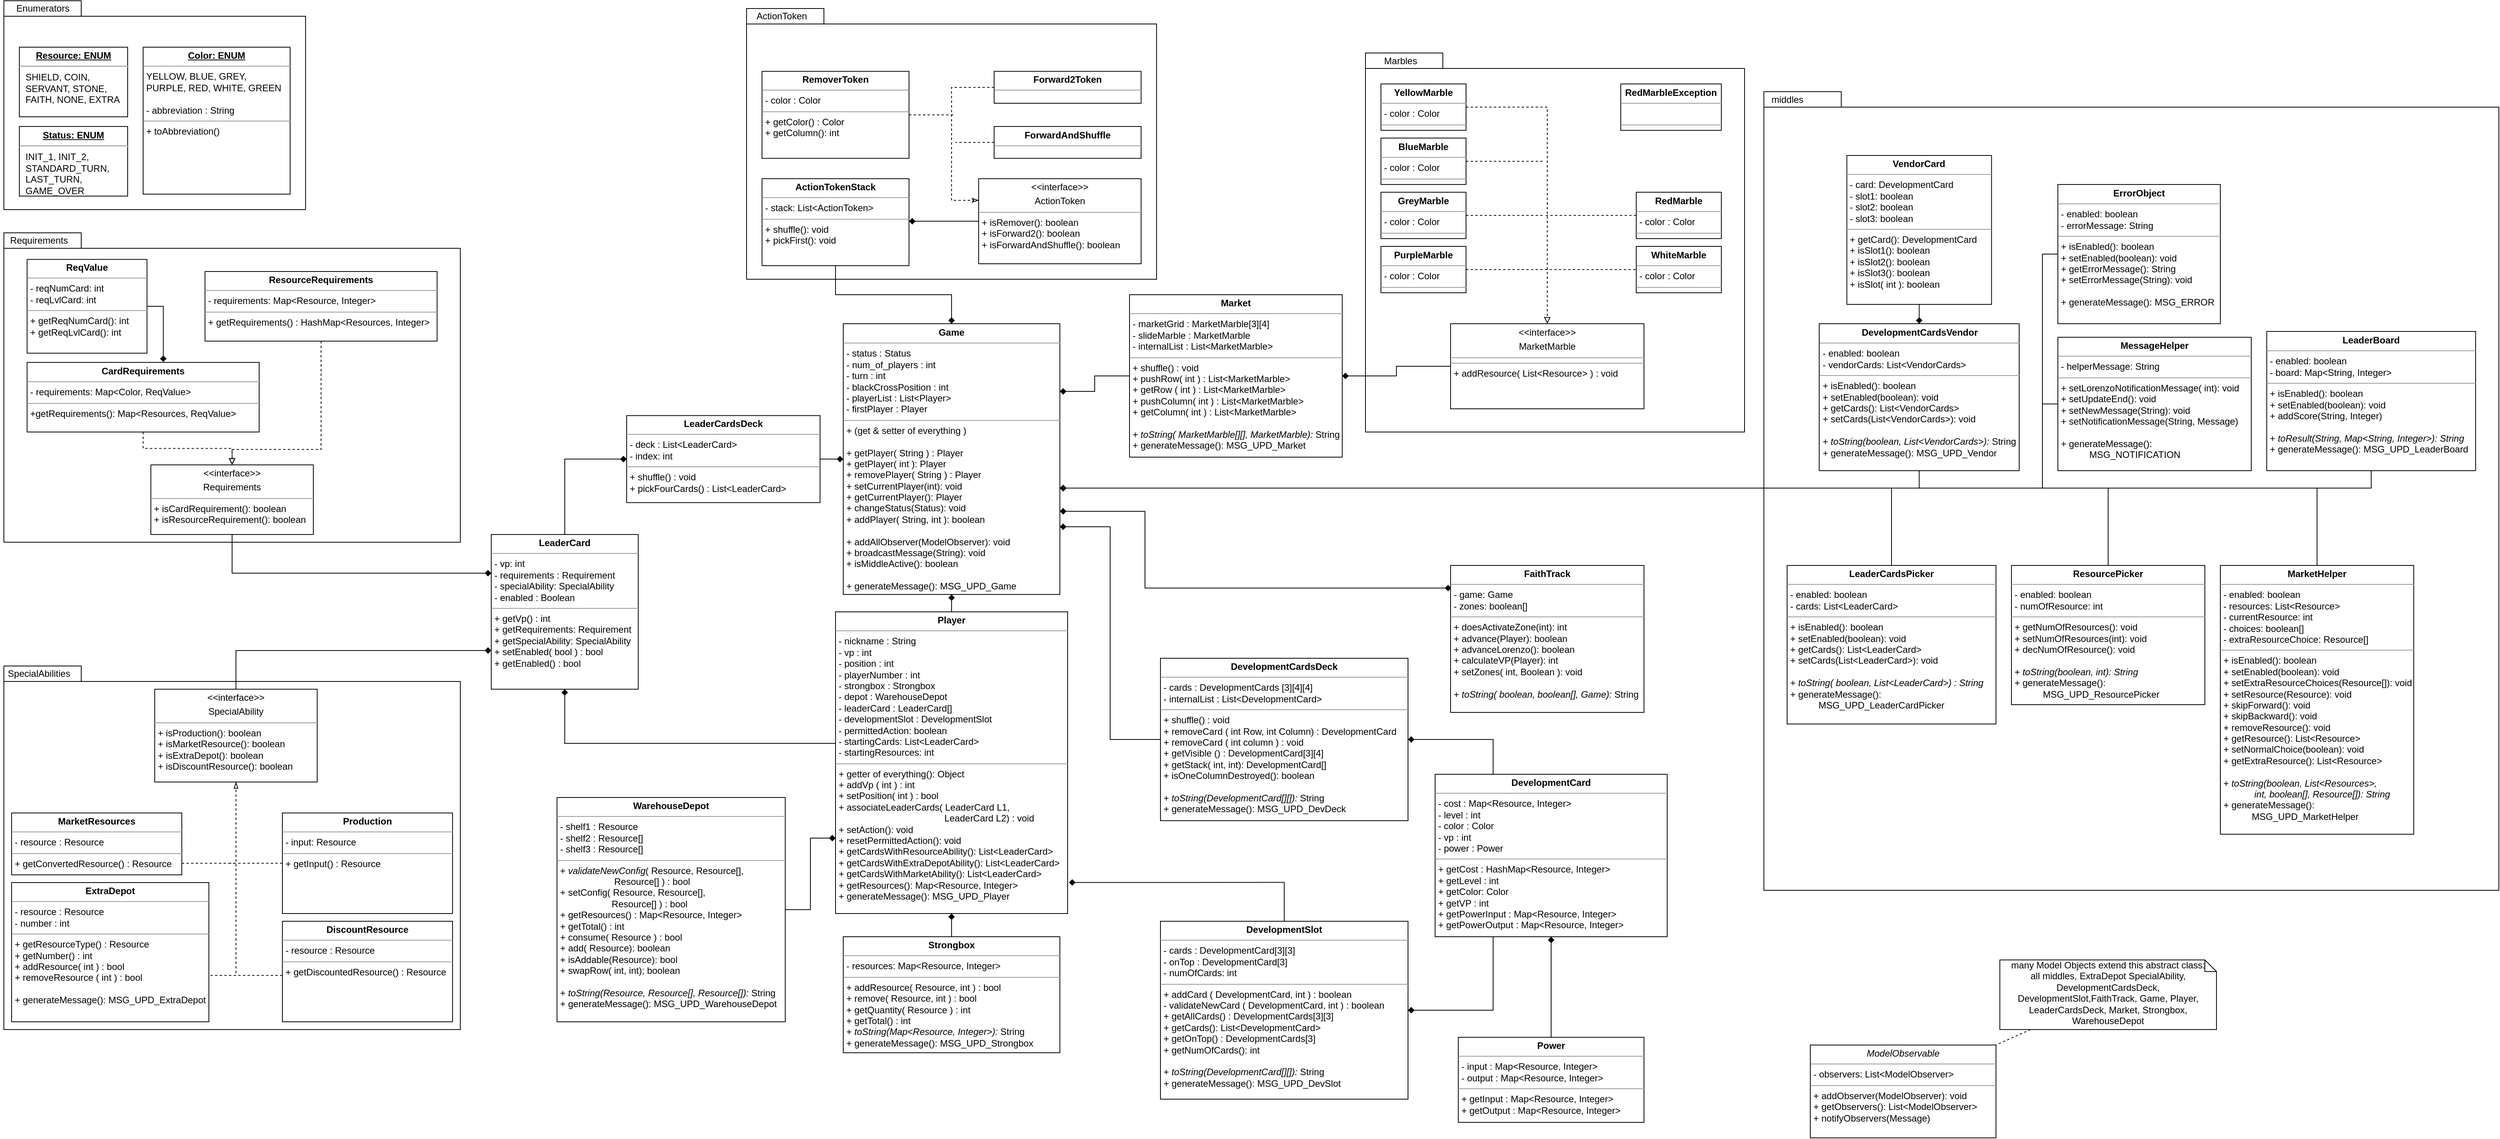 <mxfile version="14.7.2" type="device"><diagram id="IleIzG1CEAsrJ8fofb-Y" name="Page-1"><mxGraphModel dx="-1442" dy="2316" grid="1" gridSize="10" guides="1" tooltips="1" connect="1" arrows="1" fold="1" page="1" pageScale="1" pageWidth="1654" pageHeight="2336" math="0" shadow="0"><root><mxCell id="0"/><mxCell id="1" parent="0"/><mxCell id="XL4XVbgelANwj4aeW4Ls-30" value="" style="shape=folder;fontStyle=1;spacingTop=10;tabWidth=100;tabHeight=20;tabPosition=left;html=1;" vertex="1" parent="1"><mxGeometry x="7290" y="147.5" width="950" height="1032.5" as="geometry"/></mxCell><mxCell id="mz8ADeHRj9n_T0akgToi-42" value="" style="shape=folder;fontStyle=1;spacingTop=10;tabWidth=100;tabHeight=20;tabPosition=left;html=1;" parent="1" vertex="1"><mxGeometry x="5975" y="40" width="530" height="350" as="geometry"/></mxCell><mxCell id="mz8ADeHRj9n_T0akgToi-26" value="" style="shape=folder;fontStyle=1;spacingTop=10;tabWidth=100;tabHeight=20;tabPosition=left;html=1;" parent="1" vertex="1"><mxGeometry x="6775" y="97.5" width="490" height="490" as="geometry"/></mxCell><mxCell id="mz8ADeHRj9n_T0akgToi-24" value="" style="shape=folder;fontStyle=1;spacingTop=10;tabWidth=100;tabHeight=20;tabPosition=left;html=1;" parent="1" vertex="1"><mxGeometry x="5015" y="30" width="390" height="270" as="geometry"/></mxCell><mxCell id="mz8ADeHRj9n_T0akgToi-19" value="" style="shape=folder;fontStyle=1;spacingTop=10;tabWidth=100;tabHeight=20;tabPosition=left;html=1;" parent="1" vertex="1"><mxGeometry x="5015" y="330" width="590" height="400" as="geometry"/></mxCell><mxCell id="mz8ADeHRj9n_T0akgToi-3" value="" style="shape=folder;fontStyle=1;spacingTop=10;tabWidth=100;tabHeight=20;tabPosition=left;html=1;" parent="1" vertex="1"><mxGeometry x="5015" y="890" width="590" height="470" as="geometry"/></mxCell><mxCell id="4UXOkvKrvKp9B2tYyuXp-27" value="&lt;p style=&quot;margin: 0px ; margin-top: 4px ; text-align: center ; text-decoration: underline&quot;&gt;&lt;b&gt;Resource: ENUM&lt;/b&gt;&lt;/p&gt;&lt;hr&gt;&lt;p style=&quot;margin: 0px ; margin-left: 8px&quot;&gt;SHIELD, COIN,&amp;nbsp;&lt;/p&gt;&lt;p style=&quot;margin: 0px ; margin-left: 8px&quot;&gt;SERVANT, STONE,&amp;nbsp;&lt;/p&gt;&lt;p style=&quot;margin: 0px ; margin-left: 8px&quot;&gt;FAITH, NONE, EXTRA&lt;br&gt;&lt;/p&gt;" style="verticalAlign=top;align=left;overflow=fill;fontSize=12;fontFamily=Helvetica;html=1;" parent="1" vertex="1"><mxGeometry x="5035" y="90" width="140" height="90" as="geometry"/></mxCell><mxCell id="wWRlOh-bnbnQeXjRNu8W-17" style="edgeStyle=orthogonalEdgeStyle;rounded=0;orthogonalLoop=1;jettySize=auto;html=1;entryX=1.006;entryY=0.897;entryDx=0;entryDy=0;endArrow=diamond;endFill=1;entryPerimeter=0;" parent="1" source="4UXOkvKrvKp9B2tYyuXp-43" target="4UXOkvKrvKp9B2tYyuXp-65" edge="1"><mxGeometry relative="1" as="geometry"><Array as="points"><mxPoint x="6670" y="1170"/></Array></mxGeometry></mxCell><mxCell id="4UXOkvKrvKp9B2tYyuXp-43" value="&lt;p style=&quot;margin: 0px ; margin-top: 4px ; text-align: center&quot;&gt;&lt;b&gt;DevelopmentSlot&lt;/b&gt;&lt;/p&gt;&lt;hr size=&quot;1&quot;&gt;&lt;p style=&quot;margin: 0px ; margin-left: 4px&quot;&gt;- cards : DevelopmentCard[3][3]&lt;/p&gt;&lt;p style=&quot;margin: 0px ; margin-left: 4px&quot;&gt;- onTop : DevelopmentCard[3]&lt;/p&gt;&lt;p style=&quot;margin: 0px ; margin-left: 4px&quot;&gt;- numOfCards: int&lt;br&gt;&lt;/p&gt;&lt;hr size=&quot;1&quot;&gt;&lt;p style=&quot;margin: 0px ; margin-left: 4px&quot;&gt;+ addCard ( DevelopmentCard, int ) : boolean&lt;/p&gt;&lt;p style=&quot;margin: 0px ; margin-left: 4px&quot;&gt;- validateNewCard ( DevelopmentCard, int ) : boolean&lt;/p&gt;&lt;p style=&quot;margin: 0px ; margin-left: 4px&quot;&gt;+ getAllCards() : DevelopmentCards[3][3]&lt;/p&gt;&lt;p style=&quot;margin: 0px ; margin-left: 4px&quot;&gt;+ getCards(): List&amp;lt;DevelopmentCard&amp;gt;&lt;br&gt;&lt;/p&gt;&lt;p style=&quot;margin: 0px ; margin-left: 4px&quot;&gt;+ getOnTop() : DevelopmentCards[3]&lt;/p&gt;&lt;p style=&quot;margin: 0px ; margin-left: 4px&quot;&gt;+ getNumOfCards(): int&lt;br&gt;&lt;/p&gt;&lt;p style=&quot;margin: 0px ; margin-left: 4px&quot;&gt;&lt;br&gt;&lt;/p&gt;&lt;p style=&quot;margin: 0px ; margin-left: 4px&quot;&gt;+ &lt;i&gt;toString(DevelopmentCard[][]): &lt;/i&gt;String&lt;/p&gt;&lt;p style=&quot;margin: 0px ; margin-left: 4px&quot;&gt;+ generateMessage(): MSG_UPD_DevSlot&lt;br&gt;&lt;/p&gt;&lt;p style=&quot;margin: 0px ; margin-left: 4px&quot;&gt;&amp;nbsp;&lt;/p&gt;&lt;p style=&quot;margin: 0px ; margin-left: 4px&quot;&gt;&lt;br&gt;&lt;/p&gt;&lt;p style=&quot;margin: 0px ; margin-left: 4px&quot;&gt;&lt;br&gt;&lt;/p&gt;" style="verticalAlign=top;align=left;overflow=fill;fontSize=12;fontFamily=Helvetica;html=1;" parent="1" vertex="1"><mxGeometry x="6510" y="1220" width="320" height="230" as="geometry"/></mxCell><mxCell id="wWRlOh-bnbnQeXjRNu8W-47" style="edgeStyle=orthogonalEdgeStyle;rounded=0;orthogonalLoop=1;jettySize=auto;html=1;exitX=0.25;exitY=1;exitDx=0;exitDy=0;entryX=1;entryY=0.5;entryDx=0;entryDy=0;endArrow=diamond;endFill=1;endSize=6;" parent="1" source="4UXOkvKrvKp9B2tYyuXp-44" target="4UXOkvKrvKp9B2tYyuXp-43" edge="1"><mxGeometry relative="1" as="geometry"/></mxCell><mxCell id="wWRlOh-bnbnQeXjRNu8W-48" style="edgeStyle=orthogonalEdgeStyle;rounded=0;orthogonalLoop=1;jettySize=auto;html=1;exitX=0.25;exitY=0;exitDx=0;exitDy=0;entryX=1;entryY=0.5;entryDx=0;entryDy=0;endArrow=diamond;endFill=1;endSize=6;" parent="1" source="4UXOkvKrvKp9B2tYyuXp-44" target="4UXOkvKrvKp9B2tYyuXp-53" edge="1"><mxGeometry relative="1" as="geometry"/></mxCell><mxCell id="4UXOkvKrvKp9B2tYyuXp-44" value="&lt;p style=&quot;margin: 0px ; margin-top: 4px ; text-align: center&quot;&gt;&lt;b&gt;DevelopmentCard&lt;/b&gt;&lt;/p&gt;&lt;hr size=&quot;1&quot;&gt;&lt;p style=&quot;margin: 0px ; margin-left: 4px&quot;&gt;- cost : Map&amp;lt;Resource, Integer&amp;gt;&amp;nbsp;&lt;/p&gt;&lt;p style=&quot;margin: 0px ; margin-left: 4px&quot;&gt;- level : int&lt;/p&gt;&lt;p style=&quot;margin: 0px ; margin-left: 4px&quot;&gt;- color : Color&lt;/p&gt;&lt;p style=&quot;margin: 0px ; margin-left: 4px&quot;&gt;- vp : int&lt;/p&gt;&lt;p style=&quot;margin: 0px ; margin-left: 4px&quot;&gt;- power : Power&lt;/p&gt;&lt;hr size=&quot;1&quot;&gt;&lt;p style=&quot;margin: 0px ; margin-left: 4px&quot;&gt;+ getCost : HashMap&amp;lt;Resource, Integer&amp;gt;&lt;/p&gt;&lt;p style=&quot;margin: 0px ; margin-left: 4px&quot;&gt;+ getLevel : int&lt;/p&gt;&lt;p style=&quot;margin: 0px ; margin-left: 4px&quot;&gt;+ getColor: Color&lt;/p&gt;&lt;p style=&quot;margin: 0px ; margin-left: 4px&quot;&gt;+ getVP : int&lt;/p&gt;&lt;p style=&quot;margin: 0px ; margin-left: 4px&quot;&gt;+ getPowerInput : Map&amp;lt;Resource, Integer&amp;gt;&lt;/p&gt;&lt;p style=&quot;margin: 0px ; margin-left: 4px&quot;&gt;+ getPowerOutput : Map&amp;lt;Resource, Integer&amp;gt;&amp;nbsp;&lt;/p&gt;" style="verticalAlign=top;align=left;overflow=fill;fontSize=12;fontFamily=Helvetica;html=1;" parent="1" vertex="1"><mxGeometry x="6865" y="1030" width="300" height="210" as="geometry"/></mxCell><mxCell id="wWRlOh-bnbnQeXjRNu8W-20" style="edgeStyle=orthogonalEdgeStyle;rounded=0;orthogonalLoop=1;jettySize=auto;html=1;entryX=0.5;entryY=1;entryDx=0;entryDy=0;endArrow=diamond;endFill=1;" parent="1" source="4UXOkvKrvKp9B2tYyuXp-51" target="4UXOkvKrvKp9B2tYyuXp-44" edge="1"><mxGeometry relative="1" as="geometry"/></mxCell><mxCell id="4UXOkvKrvKp9B2tYyuXp-51" value="&lt;p style=&quot;margin: 0px ; margin-top: 4px ; text-align: center&quot;&gt;&lt;b&gt;Power&lt;/b&gt;&lt;/p&gt;&lt;hr size=&quot;1&quot;&gt;&lt;p style=&quot;margin: 0px ; margin-left: 4px&quot;&gt;- input : Map&amp;lt;Resource, Integer&amp;gt;&lt;/p&gt;&lt;p style=&quot;margin: 0px ; margin-left: 4px&quot;&gt;- output : Map&amp;lt;Resource, Integer&amp;gt;&lt;/p&gt;&lt;hr size=&quot;1&quot;&gt;&lt;p style=&quot;margin: 0px ; margin-left: 4px&quot;&gt;+ getInput : Map&amp;lt;Resource, Integer&amp;gt;&lt;/p&gt;&lt;p style=&quot;margin: 0px ; margin-left: 4px&quot;&gt;+ getOutput : Map&amp;lt;Resource, Integer&amp;gt;&lt;/p&gt;" style="verticalAlign=top;align=left;overflow=fill;fontSize=12;fontFamily=Helvetica;html=1;" parent="1" vertex="1"><mxGeometry x="6895" y="1370" width="240" height="110" as="geometry"/></mxCell><mxCell id="wWRlOh-bnbnQeXjRNu8W-44" style="edgeStyle=orthogonalEdgeStyle;rounded=0;orthogonalLoop=1;jettySize=auto;html=1;entryX=1;entryY=0.75;entryDx=0;entryDy=0;endArrow=diamond;endFill=1;endSize=6;" parent="1" source="4UXOkvKrvKp9B2tYyuXp-53" target="wWRlOh-bnbnQeXjRNu8W-2" edge="1"><mxGeometry relative="1" as="geometry"/></mxCell><mxCell id="4UXOkvKrvKp9B2tYyuXp-53" value="&lt;p style=&quot;margin: 0px ; margin-top: 4px ; text-align: center&quot;&gt;&lt;b&gt;DevelopmentCardsDeck&lt;/b&gt;&lt;/p&gt;&lt;hr size=&quot;1&quot;&gt;&lt;p style=&quot;margin: 0px ; margin-left: 4px&quot;&gt;- cards : DevelopmentCards [3][4][4]&lt;/p&gt;&lt;p style=&quot;margin: 0px ; margin-left: 4px&quot;&gt;- internalList : List&amp;lt;DevelopmentCard&amp;gt;&lt;/p&gt;&lt;hr size=&quot;1&quot;&gt;&lt;p style=&quot;margin: 0px ; margin-left: 4px&quot;&gt;+ shuffle() : void&lt;/p&gt;&lt;p style=&quot;margin: 0px ; margin-left: 4px&quot;&gt;+ removeCard ( int Row, int Column) : DevelopmentCard&lt;/p&gt;&lt;p style=&quot;margin: 0px ; margin-left: 4px&quot;&gt;+ removeCard ( int column ) : void&lt;/p&gt;&lt;p style=&quot;margin: 0px ; margin-left: 4px&quot;&gt;+ getVisible () : DevelopmentCard[3][4] &lt;br&gt;&lt;/p&gt;&lt;p style=&quot;margin: 0px ; margin-left: 4px&quot;&gt;+ getStack( int, int): DevelopmentCard[]&lt;/p&gt;&lt;p style=&quot;margin: 0px ; margin-left: 4px&quot;&gt;+ isOneColumnDestroyed(): boolean&lt;br&gt;&lt;/p&gt;&lt;p style=&quot;margin: 0px ; margin-left: 4px&quot;&gt;&lt;br&gt;&lt;/p&gt;&lt;p style=&quot;margin: 0px ; margin-left: 4px&quot;&gt;+ &lt;i&gt;toString(DevelopmentCard[][]): &lt;/i&gt;String&lt;/p&gt;&lt;p style=&quot;margin: 0px ; margin-left: 4px&quot;&gt;+ generateMessage(): MSG_UPD_DevDeck&lt;br&gt;&lt;/p&gt;" style="verticalAlign=top;align=left;overflow=fill;fontSize=12;fontFamily=Helvetica;html=1;" parent="1" vertex="1"><mxGeometry x="6510" y="880" width="320" height="210" as="geometry"/></mxCell><mxCell id="wWRlOh-bnbnQeXjRNu8W-23" style="edgeStyle=orthogonalEdgeStyle;rounded=0;orthogonalLoop=1;jettySize=auto;html=1;entryX=0;entryY=0.5;entryDx=0;entryDy=0;endArrow=diamond;endFill=1;" parent="1" source="4UXOkvKrvKp9B2tYyuXp-54" target="wWRlOh-bnbnQeXjRNu8W-4" edge="1"><mxGeometry relative="1" as="geometry"/></mxCell><mxCell id="4UXOkvKrvKp9B2tYyuXp-54" value="&lt;p style=&quot;margin: 0px ; margin-top: 4px ; text-align: center&quot;&gt;&lt;b&gt;LeaderCard&lt;/b&gt;&lt;/p&gt;&lt;hr size=&quot;1&quot;&gt;&lt;p style=&quot;margin: 0px ; margin-left: 4px&quot;&gt;- vp: int&lt;/p&gt;&lt;p style=&quot;margin: 0px ; margin-left: 4px&quot;&gt;- requirements : Requirement&lt;/p&gt;&lt;p style=&quot;margin: 0px ; margin-left: 4px&quot;&gt;- specialAbility: SpecialAbility&lt;/p&gt;&lt;p style=&quot;margin: 0px ; margin-left: 4px&quot;&gt;- enabled : Boolean&lt;/p&gt;&lt;hr size=&quot;1&quot;&gt;&lt;p style=&quot;margin: 0px ; margin-left: 4px&quot;&gt;+ getVp() : int&lt;/p&gt;&lt;p style=&quot;margin: 0px ; margin-left: 4px&quot;&gt;+ getRequirements: Requirement&lt;/p&gt;&lt;p style=&quot;margin: 0px ; margin-left: 4px&quot;&gt;+ getSpecialAbility: SpecialAbility&lt;/p&gt;&lt;p style=&quot;margin: 0px ; margin-left: 4px&quot;&gt;+ setEnabled( bool ) : bool&lt;/p&gt;&lt;p style=&quot;margin: 0px ; margin-left: 4px&quot;&gt;+ getEnabled() : bool&lt;/p&gt;&lt;p style=&quot;margin: 0px ; margin-left: 4px&quot;&gt;&lt;br&gt;&lt;/p&gt;" style="verticalAlign=top;align=left;overflow=fill;fontSize=12;fontFamily=Helvetica;html=1;" parent="1" vertex="1"><mxGeometry x="5645" y="720" width="190" height="200" as="geometry"/></mxCell><mxCell id="wWRlOh-bnbnQeXjRNu8W-36" style="edgeStyle=orthogonalEdgeStyle;rounded=0;orthogonalLoop=1;jettySize=auto;html=1;entryX=0;entryY=0.25;entryDx=0;entryDy=0;endArrow=diamond;endFill=1;endSize=6;exitX=0.5;exitY=1;exitDx=0;exitDy=0;" parent="1" source="XL4XVbgelANwj4aeW4Ls-7" target="4UXOkvKrvKp9B2tYyuXp-54" edge="1"><mxGeometry relative="1" as="geometry"><mxPoint x="5310" y="700" as="sourcePoint"/></mxGeometry></mxCell><mxCell id="XL4XVbgelANwj4aeW4Ls-9" style="edgeStyle=orthogonalEdgeStyle;rounded=0;orthogonalLoop=1;jettySize=auto;html=1;entryX=0.5;entryY=0;entryDx=0;entryDy=0;dashed=1;startArrow=none;startFill=0;endArrow=block;endFill=0;" edge="1" parent="1" source="4UXOkvKrvKp9B2tYyuXp-56" target="XL4XVbgelANwj4aeW4Ls-7"><mxGeometry relative="1" as="geometry"><Array as="points"><mxPoint x="5425" y="610"/><mxPoint x="5310" y="610"/></Array></mxGeometry></mxCell><mxCell id="4UXOkvKrvKp9B2tYyuXp-56" value="&lt;p style=&quot;margin: 0px ; margin-top: 4px ; text-align: center&quot;&gt;&lt;b&gt;ResourceRequirements&lt;/b&gt;&lt;/p&gt;&lt;hr size=&quot;1&quot;&gt;&lt;p style=&quot;margin: 0px ; margin-left: 4px&quot;&gt;- requirements: Map&amp;lt;Resource, Integer&amp;gt;&lt;/p&gt;&lt;hr size=&quot;1&quot;&gt;&lt;p style=&quot;margin: 0px ; margin-left: 4px&quot;&gt;+ getRequirements() : HashMap&amp;lt;Resources, Integer&amp;gt;&amp;nbsp;&lt;/p&gt;" style="verticalAlign=top;align=left;overflow=fill;fontSize=12;fontFamily=Helvetica;html=1;" parent="1" vertex="1"><mxGeometry x="5275" y="380" width="300" height="90" as="geometry"/></mxCell><mxCell id="XL4XVbgelANwj4aeW4Ls-8" style="edgeStyle=orthogonalEdgeStyle;rounded=0;orthogonalLoop=1;jettySize=auto;html=1;entryX=0.5;entryY=0;entryDx=0;entryDy=0;startArrow=none;startFill=0;endArrow=block;endFill=0;dashed=1;" edge="1" parent="1" source="4UXOkvKrvKp9B2tYyuXp-57" target="XL4XVbgelANwj4aeW4Ls-7"><mxGeometry relative="1" as="geometry"/></mxCell><mxCell id="XL4XVbgelANwj4aeW4Ls-11" style="edgeStyle=orthogonalEdgeStyle;rounded=0;orthogonalLoop=1;jettySize=auto;html=1;entryX=1;entryY=0.5;entryDx=0;entryDy=0;startArrow=diamond;startFill=1;endArrow=none;endFill=0;exitX=0.587;exitY=-0.006;exitDx=0;exitDy=0;exitPerimeter=0;" edge="1" parent="1" source="4UXOkvKrvKp9B2tYyuXp-57" target="XL4XVbgelANwj4aeW4Ls-10"><mxGeometry relative="1" as="geometry"/></mxCell><mxCell id="4UXOkvKrvKp9B2tYyuXp-57" value="&lt;p style=&quot;margin: 0px ; margin-top: 4px ; text-align: center&quot;&gt;&lt;b&gt;CardRequirements&lt;/b&gt;&lt;/p&gt;&lt;hr size=&quot;1&quot;&gt;&lt;p style=&quot;margin: 0px ; margin-left: 4px&quot;&gt;- requirements: Map&amp;lt;Color, ReqValue&amp;gt;&lt;/p&gt;&lt;hr size=&quot;1&quot;&gt;&lt;p style=&quot;margin: 0px ; margin-left: 4px&quot;&gt;+getRequirements(): Map&amp;lt;Resources, ReqValue&amp;gt;&lt;/p&gt;" style="verticalAlign=top;align=left;overflow=fill;fontSize=12;fontFamily=Helvetica;html=1;" parent="1" vertex="1"><mxGeometry x="5045" y="497.5" width="300" height="90" as="geometry"/></mxCell><mxCell id="wWRlOh-bnbnQeXjRNu8W-25" style="edgeStyle=orthogonalEdgeStyle;rounded=0;orthogonalLoop=1;jettySize=auto;html=1;entryX=0;entryY=0.75;entryDx=0;entryDy=0;endArrow=diamond;endFill=1;exitX=0.5;exitY=0;exitDx=0;exitDy=0;" parent="1" source="XL4XVbgelANwj4aeW4Ls-6" target="4UXOkvKrvKp9B2tYyuXp-54" edge="1"><mxGeometry relative="1" as="geometry"/></mxCell><mxCell id="mz8ADeHRj9n_T0akgToi-17" style="edgeStyle=orthogonalEdgeStyle;rounded=0;orthogonalLoop=1;jettySize=auto;html=1;endArrow=none;endFill=0;dashed=1;" parent="1" source="4UXOkvKrvKp9B2tYyuXp-61" edge="1"><mxGeometry relative="1" as="geometry"><mxPoint x="5305" y="1145" as="targetPoint"/></mxGeometry></mxCell><mxCell id="4UXOkvKrvKp9B2tYyuXp-61" value="&lt;p style=&quot;margin: 0px ; margin-top: 4px ; text-align: center&quot;&gt;&lt;b&gt;Production&lt;/b&gt;&lt;/p&gt;&lt;hr size=&quot;1&quot;&gt;&lt;p style=&quot;margin: 0px ; margin-left: 4px&quot;&gt;- input: Resource&lt;/p&gt;&lt;hr size=&quot;1&quot;&gt;&lt;p style=&quot;margin: 0px ; margin-left: 4px&quot;&gt;+ getInput() : Resource&lt;/p&gt;" style="verticalAlign=top;align=left;overflow=fill;fontSize=12;fontFamily=Helvetica;html=1;" parent="1" vertex="1"><mxGeometry x="5375" y="1080" width="220" height="130" as="geometry"/></mxCell><mxCell id="mz8ADeHRj9n_T0akgToi-15" style="edgeStyle=orthogonalEdgeStyle;rounded=0;orthogonalLoop=1;jettySize=auto;html=1;endArrow=none;endFill=0;dashed=1;" parent="1" source="4UXOkvKrvKp9B2tYyuXp-62" edge="1"><mxGeometry relative="1" as="geometry"><mxPoint x="5315" y="1145" as="targetPoint"/><Array as="points"><mxPoint x="5250" y="1145"/><mxPoint x="5250" y="1145"/></Array></mxGeometry></mxCell><mxCell id="4UXOkvKrvKp9B2tYyuXp-62" value="&lt;p style=&quot;margin: 0px ; margin-top: 4px ; text-align: center&quot;&gt;&lt;b&gt;MarketResources&lt;/b&gt;&lt;/p&gt;&lt;hr size=&quot;1&quot;&gt;&lt;p style=&quot;margin: 0px ; margin-left: 4px&quot;&gt;- resource : Resource&lt;/p&gt;&lt;hr size=&quot;1&quot;&gt;&lt;p style=&quot;margin: 0px ; margin-left: 4px&quot;&gt;+ getConvertedResource() : Resource&lt;/p&gt;" style="verticalAlign=top;align=left;overflow=fill;fontSize=12;fontFamily=Helvetica;html=1;" parent="1" vertex="1"><mxGeometry x="5025" y="1080" width="220" height="80" as="geometry"/></mxCell><mxCell id="mz8ADeHRj9n_T0akgToi-16" style="edgeStyle=orthogonalEdgeStyle;rounded=0;orthogonalLoop=1;jettySize=auto;html=1;endArrow=blockThin;endFill=0;entryX=0.5;entryY=1;entryDx=0;entryDy=0;exitX=1;exitY=0.5;exitDx=0;exitDy=0;dashed=1;" parent="1" source="4UXOkvKrvKp9B2tYyuXp-63" target="XL4XVbgelANwj4aeW4Ls-6" edge="1"><mxGeometry relative="1" as="geometry"><mxPoint x="5315" y="1100.0" as="targetPoint"/><Array as="points"><mxPoint x="5245" y="1290"/><mxPoint x="5315" y="1290"/></Array></mxGeometry></mxCell><mxCell id="4UXOkvKrvKp9B2tYyuXp-63" value="&lt;p style=&quot;margin: 0px ; margin-top: 4px ; text-align: center&quot;&gt;&lt;b&gt;ExtraDepot&lt;/b&gt;&lt;/p&gt;&lt;hr size=&quot;1&quot;&gt;&lt;p style=&quot;margin: 0px ; margin-left: 4px&quot;&gt;- resource : Resource&lt;/p&gt;&lt;p style=&quot;margin: 0px ; margin-left: 4px&quot;&gt;- number : int&lt;br&gt;&lt;/p&gt;&lt;hr size=&quot;1&quot;&gt;&lt;p style=&quot;margin: 0px ; margin-left: 4px&quot;&gt;+ getResourceType() : Resource&lt;/p&gt;&lt;p style=&quot;margin: 0px ; margin-left: 4px&quot;&gt;+ getNumber() : int&lt;/p&gt;&lt;p style=&quot;margin: 0px ; margin-left: 4px&quot;&gt;+ addResource( int ) : bool&lt;/p&gt;&lt;p style=&quot;margin: 0px ; margin-left: 4px&quot;&gt;+ removeResource ( int ) : bool&lt;/p&gt;&lt;p style=&quot;margin: 0px ; margin-left: 4px&quot;&gt;&lt;br&gt;&lt;/p&gt;&lt;p style=&quot;margin: 0px ; margin-left: 4px&quot;&gt;+ generateMessage(): MSG_UPD_ExtraDepot&lt;br&gt;&lt;/p&gt;" style="verticalAlign=top;align=left;overflow=fill;fontSize=12;fontFamily=Helvetica;html=1;" parent="1" vertex="1"><mxGeometry x="5025" y="1170" width="255" height="180" as="geometry"/></mxCell><mxCell id="mz8ADeHRj9n_T0akgToi-18" style="edgeStyle=orthogonalEdgeStyle;rounded=0;orthogonalLoop=1;jettySize=auto;html=1;endArrow=none;endFill=0;dashed=1;" parent="1" edge="1"><mxGeometry relative="1" as="geometry"><mxPoint x="5305" y="1290" as="targetPoint"/><mxPoint x="5375" y="1290.0" as="sourcePoint"/></mxGeometry></mxCell><mxCell id="4UXOkvKrvKp9B2tYyuXp-64" value="&lt;p style=&quot;margin: 0px ; margin-top: 4px ; text-align: center&quot;&gt;&lt;b&gt;DiscountResource&lt;/b&gt;&lt;/p&gt;&lt;hr size=&quot;1&quot;&gt;&lt;p style=&quot;margin: 0px ; margin-left: 4px&quot;&gt;- resource : Resource&lt;/p&gt;&lt;hr size=&quot;1&quot;&gt;&lt;p style=&quot;margin: 0px ; margin-left: 4px&quot;&gt;+ getDiscountedResource() : Resource&lt;/p&gt;" style="verticalAlign=top;align=left;overflow=fill;fontSize=12;fontFamily=Helvetica;html=1;" parent="1" vertex="1"><mxGeometry x="5375" y="1220" width="220" height="130" as="geometry"/></mxCell><mxCell id="wWRlOh-bnbnQeXjRNu8W-45" style="edgeStyle=orthogonalEdgeStyle;rounded=0;orthogonalLoop=1;jettySize=auto;html=1;entryX=0.5;entryY=1;entryDx=0;entryDy=0;endArrow=diamond;endFill=1;endSize=6;" parent="1" source="4UXOkvKrvKp9B2tYyuXp-65" target="wWRlOh-bnbnQeXjRNu8W-2" edge="1"><mxGeometry relative="1" as="geometry"/></mxCell><mxCell id="mz8ADeHRj9n_T0akgToi-20" style="edgeStyle=orthogonalEdgeStyle;rounded=0;orthogonalLoop=1;jettySize=auto;html=1;entryX=0.5;entryY=1;entryDx=0;entryDy=0;endArrow=diamond;endFill=1;" parent="1" source="4UXOkvKrvKp9B2tYyuXp-65" target="4UXOkvKrvKp9B2tYyuXp-54" edge="1"><mxGeometry relative="1" as="geometry"><Array as="points"><mxPoint x="5740" y="990"/></Array></mxGeometry></mxCell><mxCell id="4UXOkvKrvKp9B2tYyuXp-65" value="&lt;p style=&quot;margin: 0px ; margin-top: 4px ; text-align: center&quot;&gt;&lt;b&gt;Player&lt;/b&gt;&lt;/p&gt;&lt;hr size=&quot;1&quot;&gt;&lt;p style=&quot;margin: 0px ; margin-left: 4px&quot;&gt;- nickname : String&lt;/p&gt;&lt;p style=&quot;margin: 0px ; margin-left: 4px&quot;&gt;- vp : int&lt;/p&gt;&lt;p style=&quot;margin: 0px ; margin-left: 4px&quot;&gt;- position : int&lt;/p&gt;&lt;p style=&quot;margin: 0px ; margin-left: 4px&quot;&gt;- playerNumber : int&lt;/p&gt;&lt;p style=&quot;margin: 0px ; margin-left: 4px&quot;&gt;&lt;span&gt;- strongbox : Strongbox&lt;/span&gt;&lt;/p&gt;&lt;p style=&quot;margin: 0px ; margin-left: 4px&quot;&gt;- depot : WarehouseDepot&lt;/p&gt;&lt;p style=&quot;margin: 0px ; margin-left: 4px&quot;&gt;- leaderCard : LeaderCard[]&lt;/p&gt;&lt;p style=&quot;margin: 0px ; margin-left: 4px&quot;&gt;- developmentSlot : DevelopmentSlot&lt;/p&gt;&lt;p style=&quot;margin: 0px ; margin-left: 4px&quot;&gt;- permittedAction: boolean&lt;/p&gt;&lt;p style=&quot;margin: 0px ; margin-left: 4px&quot;&gt;- startingCards: List&amp;lt;LeaderCard&amp;gt;&lt;/p&gt;&lt;p style=&quot;margin: 0px ; margin-left: 4px&quot;&gt;- startingResources: int&lt;br&gt;&lt;/p&gt;&lt;hr size=&quot;1&quot;&gt;&lt;p style=&quot;margin: 0px ; margin-left: 4px&quot;&gt;&lt;span&gt;+ getter of everything(): Object&lt;br&gt;&lt;/span&gt;&lt;/p&gt;&lt;p style=&quot;margin: 0px ; margin-left: 4px&quot;&gt;&lt;span&gt;+ addVp ( int ) : int&lt;/span&gt;&lt;/p&gt;&lt;p style=&quot;margin: 0px ; margin-left: 4px&quot;&gt;+ setPosition( int ) : bool&lt;/p&gt;&lt;p style=&quot;margin: 0px ; margin-left: 4px&quot;&gt;+ associateLeaderCards( LeaderCard L1,&amp;nbsp;&amp;nbsp;&lt;/p&gt;&lt;p style=&quot;margin: 0px ; margin-left: 4px&quot;&gt;&amp;nbsp; &amp;nbsp; &amp;nbsp; &amp;nbsp; &amp;nbsp; &amp;nbsp; &amp;nbsp; &amp;nbsp; &amp;nbsp; &amp;nbsp; &amp;nbsp; &amp;nbsp; &amp;nbsp; &amp;nbsp; &amp;nbsp; &amp;nbsp; &amp;nbsp; &amp;nbsp; &amp;nbsp; &amp;nbsp; &amp;nbsp;LeaderCard L2) : void&lt;/p&gt;&lt;p style=&quot;margin: 0px ; margin-left: 4px&quot;&gt;+ setAction(): void&lt;/p&gt;&lt;p style=&quot;margin: 0px ; margin-left: 4px&quot;&gt;+ resetPermittedAction(): void&lt;/p&gt;&lt;p style=&quot;margin: 0px ; margin-left: 4px&quot;&gt;+ getCardsWithResourceAbility(): List&amp;lt;LeaderCard&amp;gt;&lt;br&gt;&lt;/p&gt;&lt;p style=&quot;margin: 0px ; margin-left: 4px&quot;&gt;+ getCardsWithExtraDepotAbility(): List&amp;lt;LeaderCard&amp;gt;&lt;/p&gt;&lt;p style=&quot;margin: 0px ; margin-left: 4px&quot;&gt;+ getCardsWithMarketAbility(): List&amp;lt;LeaderCard&amp;gt;&lt;/p&gt;&lt;p style=&quot;margin: 0px ; margin-left: 4px&quot;&gt;+ getResources(): Map&amp;lt;Resource, Integer&amp;gt;&lt;/p&gt;&lt;p style=&quot;margin: 0px ; margin-left: 4px&quot;&gt;+ generateMessage(): MSG_UPD_Player&lt;br&gt;&lt;/p&gt;" style="verticalAlign=top;align=left;overflow=fill;fontSize=12;fontFamily=Helvetica;html=1;" parent="1" vertex="1"><mxGeometry x="6090" y="820" width="300" height="390" as="geometry"/></mxCell><mxCell id="XL4XVbgelANwj4aeW4Ls-23" style="edgeStyle=orthogonalEdgeStyle;rounded=0;orthogonalLoop=1;jettySize=auto;html=1;entryX=0.5;entryY=1;entryDx=0;entryDy=0;startArrow=diamond;startFill=1;endArrow=none;endFill=0;" edge="1" parent="1" source="wWRlOh-bnbnQeXjRNu8W-2" target="XL4XVbgelANwj4aeW4Ls-13"><mxGeometry relative="1" as="geometry"><Array as="points"><mxPoint x="7491" y="660"/></Array></mxGeometry></mxCell><mxCell id="XL4XVbgelANwj4aeW4Ls-24" style="edgeStyle=orthogonalEdgeStyle;rounded=0;orthogonalLoop=1;jettySize=auto;html=1;entryX=0.5;entryY=0;entryDx=0;entryDy=0;startArrow=diamond;startFill=1;endArrow=none;endFill=0;" edge="1" parent="1" source="wWRlOh-bnbnQeXjRNu8W-2" target="XL4XVbgelANwj4aeW4Ls-18"><mxGeometry relative="1" as="geometry"><Array as="points"><mxPoint x="7455" y="660"/></Array></mxGeometry></mxCell><mxCell id="XL4XVbgelANwj4aeW4Ls-25" style="edgeStyle=orthogonalEdgeStyle;rounded=0;orthogonalLoop=1;jettySize=auto;html=1;entryX=0.5;entryY=0;entryDx=0;entryDy=0;startArrow=diamond;startFill=1;endArrow=none;endFill=0;" edge="1" parent="1" source="wWRlOh-bnbnQeXjRNu8W-2" target="XL4XVbgelANwj4aeW4Ls-21"><mxGeometry relative="1" as="geometry"><Array as="points"><mxPoint x="7735" y="660"/></Array></mxGeometry></mxCell><mxCell id="XL4XVbgelANwj4aeW4Ls-26" style="edgeStyle=orthogonalEdgeStyle;rounded=0;orthogonalLoop=1;jettySize=auto;html=1;entryX=0;entryY=0.5;entryDx=0;entryDy=0;startArrow=diamond;startFill=1;endArrow=none;endFill=0;" edge="1" parent="1" source="wWRlOh-bnbnQeXjRNu8W-2" target="XL4XVbgelANwj4aeW4Ls-20"><mxGeometry relative="1" as="geometry"><Array as="points"><mxPoint x="7650" y="660"/><mxPoint x="7650" y="551"/></Array></mxGeometry></mxCell><mxCell id="XL4XVbgelANwj4aeW4Ls-27" style="edgeStyle=orthogonalEdgeStyle;rounded=0;orthogonalLoop=1;jettySize=auto;html=1;entryX=0;entryY=0.5;entryDx=0;entryDy=0;startArrow=diamond;startFill=1;endArrow=none;endFill=0;" edge="1" parent="1" source="wWRlOh-bnbnQeXjRNu8W-2" target="XL4XVbgelANwj4aeW4Ls-16"><mxGeometry relative="1" as="geometry"><Array as="points"><mxPoint x="7650" y="660"/><mxPoint x="7650" y="358"/></Array></mxGeometry></mxCell><mxCell id="XL4XVbgelANwj4aeW4Ls-28" style="edgeStyle=orthogonalEdgeStyle;rounded=0;orthogonalLoop=1;jettySize=auto;html=1;entryX=0.5;entryY=1;entryDx=0;entryDy=0;startArrow=diamond;startFill=1;endArrow=none;endFill=0;" edge="1" parent="1" source="wWRlOh-bnbnQeXjRNu8W-2" target="XL4XVbgelANwj4aeW4Ls-17"><mxGeometry relative="1" as="geometry"><Array as="points"><mxPoint x="8075" y="660"/></Array></mxGeometry></mxCell><mxCell id="XL4XVbgelANwj4aeW4Ls-29" style="edgeStyle=orthogonalEdgeStyle;rounded=0;orthogonalLoop=1;jettySize=auto;html=1;entryX=0.5;entryY=0;entryDx=0;entryDy=0;startArrow=diamond;startFill=1;endArrow=none;endFill=0;" edge="1" parent="1" source="wWRlOh-bnbnQeXjRNu8W-2" target="XL4XVbgelANwj4aeW4Ls-19"><mxGeometry relative="1" as="geometry"><Array as="points"><mxPoint x="8005" y="660"/></Array></mxGeometry></mxCell><mxCell id="wWRlOh-bnbnQeXjRNu8W-2" value="&lt;p style=&quot;margin: 0px ; margin-top: 4px ; text-align: center&quot;&gt;&lt;b&gt;Game&lt;/b&gt;&lt;/p&gt;&lt;hr size=&quot;1&quot;&gt;&lt;p style=&quot;margin: 0px ; margin-left: 4px&quot;&gt;- status : Status&lt;/p&gt;&lt;p style=&quot;margin: 0px ; margin-left: 4px&quot;&gt;- num_of_players : int&amp;nbsp;&lt;/p&gt;&lt;p style=&quot;margin: 0px ; margin-left: 4px&quot;&gt;- turn : int&lt;/p&gt;&lt;p style=&quot;margin: 0px ; margin-left: 4px&quot;&gt;- blackCrossPosition : int&lt;/p&gt;&lt;p style=&quot;margin: 0px ; margin-left: 4px&quot;&gt;- playerList : List&amp;lt;Player&amp;gt;&lt;/p&gt;&lt;p style=&quot;margin: 0px ; margin-left: 4px&quot;&gt;- firstPlayer : Player&lt;/p&gt;&lt;hr size=&quot;1&quot;&gt;&lt;p style=&quot;margin: 0px ; margin-left: 4px&quot;&gt;&lt;span&gt;+ (get &amp;amp; setter of everything )&lt;/span&gt;&lt;/p&gt;&lt;p style=&quot;margin: 0px ; margin-left: 4px&quot;&gt;&lt;br&gt;&lt;/p&gt;&lt;p style=&quot;margin: 0px ; margin-left: 4px&quot;&gt;&lt;span&gt;+ getPlayer( String ) : Player&lt;/span&gt;&lt;/p&gt;&lt;p style=&quot;margin: 0px ; margin-left: 4px&quot;&gt;&lt;span&gt;+ getPlayer( int ): Player&lt;br&gt;&lt;/span&gt;&lt;/p&gt;&lt;p style=&quot;margin: 0px ; margin-left: 4px&quot;&gt;&lt;span&gt;+ removePlayer( String ) : Player&lt;/span&gt;&lt;/p&gt;&lt;p style=&quot;margin: 0px ; margin-left: 4px&quot;&gt;+ setCurrentPlayer(int): void&lt;/p&gt;&lt;p style=&quot;margin: 0px ; margin-left: 4px&quot;&gt;+ getCurrentPlayer(): Player&lt;/p&gt;&lt;p style=&quot;margin: 0px ; margin-left: 4px&quot;&gt;+ changeStatus(Status): void&lt;/p&gt;&lt;p style=&quot;margin: 0px ; margin-left: 4px&quot;&gt;+ addPlayer( String, int ): boolean&lt;/p&gt;&lt;p style=&quot;margin: 0px ; margin-left: 4px&quot;&gt;&amp;nbsp;&lt;/p&gt;&lt;p style=&quot;margin: 0px ; margin-left: 4px&quot;&gt;+ addAllObserver(ModelObserver): void&lt;/p&gt;&lt;p style=&quot;margin: 0px ; margin-left: 4px&quot;&gt;+ broadcastMessage(String): void&lt;/p&gt;&lt;p style=&quot;margin: 0px ; margin-left: 4px&quot;&gt;+ isMiddleActive(): boolean&lt;/p&gt;&lt;p style=&quot;margin: 0px ; margin-left: 4px&quot;&gt;&lt;br&gt;&lt;/p&gt;&lt;p style=&quot;margin: 0px ; margin-left: 4px&quot;&gt;+ generateMessage(): MSG_UPD_Game&lt;br&gt;&lt;/p&gt;" style="verticalAlign=top;align=left;overflow=fill;fontSize=12;fontFamily=Helvetica;html=1;" parent="1" vertex="1"><mxGeometry x="6100" y="447.5" width="280" height="350" as="geometry"/></mxCell><mxCell id="wWRlOh-bnbnQeXjRNu8W-3" value="&lt;p style=&quot;margin: 0px ; margin-top: 4px ; text-align: center ; text-decoration: underline&quot;&gt;&lt;b&gt;Status: ENUM&lt;/b&gt;&lt;/p&gt;&lt;hr&gt;&lt;p style=&quot;margin: 0px ; margin-left: 8px&quot;&gt;INIT_1, INIT_2, &lt;br&gt;&lt;/p&gt;&lt;p style=&quot;margin: 0px ; margin-left: 8px&quot;&gt;STANDARD_TURN,&lt;/p&gt;&lt;p style=&quot;margin: 0px ; margin-left: 8px&quot;&gt;LAST_TURN, &lt;br&gt;&lt;/p&gt;&lt;p style=&quot;margin: 0px ; margin-left: 8px&quot;&gt;GAME_OVER&lt;br&gt;&lt;/p&gt;" style="verticalAlign=top;align=left;overflow=fill;fontSize=12;fontFamily=Helvetica;html=1;" parent="1" vertex="1"><mxGeometry x="5035" y="192.5" width="140" height="90" as="geometry"/></mxCell><mxCell id="wWRlOh-bnbnQeXjRNu8W-22" style="edgeStyle=orthogonalEdgeStyle;rounded=0;orthogonalLoop=1;jettySize=auto;html=1;entryX=0;entryY=0.5;entryDx=0;entryDy=0;endArrow=diamond;endFill=1;" parent="1" source="wWRlOh-bnbnQeXjRNu8W-4" target="wWRlOh-bnbnQeXjRNu8W-2" edge="1"><mxGeometry relative="1" as="geometry"/></mxCell><mxCell id="wWRlOh-bnbnQeXjRNu8W-4" value="&lt;p style=&quot;margin: 0px ; margin-top: 4px ; text-align: center&quot;&gt;&lt;b&gt;LeaderCardsDeck&lt;/b&gt;&lt;/p&gt;&lt;hr size=&quot;1&quot;&gt;&lt;p style=&quot;margin: 0px ; margin-left: 4px&quot;&gt;- deck : List&amp;lt;LeaderCard&amp;gt;&lt;/p&gt;&lt;p style=&quot;margin: 0px ; margin-left: 4px&quot;&gt;- index: int&lt;/p&gt;&lt;hr size=&quot;1&quot;&gt;&lt;p style=&quot;margin: 0px ; margin-left: 4px&quot;&gt;+ shuffle() : void&lt;/p&gt;&lt;p style=&quot;margin: 0px ; margin-left: 4px&quot;&gt;+ pickFourCards() : List&amp;lt;LeaderCard&amp;gt;&lt;/p&gt;" style="verticalAlign=top;align=left;overflow=fill;fontSize=12;fontFamily=Helvetica;html=1;" parent="1" vertex="1"><mxGeometry x="5820" y="566.25" width="250" height="112.5" as="geometry"/></mxCell><mxCell id="wWRlOh-bnbnQeXjRNu8W-14" style="edgeStyle=orthogonalEdgeStyle;rounded=0;orthogonalLoop=1;jettySize=auto;html=1;entryX=0;entryY=0.75;entryDx=0;entryDy=0;endArrow=diamond;endFill=1;" parent="1" source="wWRlOh-bnbnQeXjRNu8W-13" target="4UXOkvKrvKp9B2tYyuXp-65" edge="1"><mxGeometry relative="1" as="geometry"/></mxCell><mxCell id="wWRlOh-bnbnQeXjRNu8W-13" value="&lt;p style=&quot;margin: 0px ; margin-top: 4px ; text-align: center&quot;&gt;&lt;b&gt;WarehouseDepot&lt;/b&gt;&lt;/p&gt;&lt;hr size=&quot;1&quot;&gt;&lt;p style=&quot;margin: 0px ; margin-left: 4px&quot;&gt;- shelf1 : Resource&lt;/p&gt;&lt;p style=&quot;margin: 0px ; margin-left: 4px&quot;&gt;- shelf2 : Resource[]&lt;/p&gt;&lt;p style=&quot;margin: 0px ; margin-left: 4px&quot;&gt;- shelf3 : Resource[]&lt;/p&gt;&lt;hr size=&quot;1&quot;&gt;&lt;p style=&quot;margin: 0px ; margin-left: 4px&quot;&gt;+ &lt;i&gt;validateNewConfig&lt;/i&gt;( Resource, Resource[],&lt;/p&gt;&lt;p style=&quot;margin: 0px ; margin-left: 4px&quot;&gt;&amp;nbsp; &amp;nbsp; &amp;nbsp; &amp;nbsp; &amp;nbsp; &amp;nbsp; &amp;nbsp; &amp;nbsp; &amp;nbsp; &amp;nbsp; &amp;nbsp;Resource[] ) : bool&lt;br&gt;&lt;/p&gt;&lt;p style=&quot;margin: 0px ; margin-left: 4px&quot;&gt;+ setConfig( Resource, Resource[],&lt;/p&gt;&lt;p style=&quot;margin: 0px ; margin-left: 4px&quot;&gt;&amp;nbsp; &amp;nbsp; &amp;nbsp; &amp;nbsp; &amp;nbsp; &amp;nbsp; &amp;nbsp; &amp;nbsp; &amp;nbsp; &amp;nbsp; Resource[] ) : bool&lt;/p&gt;&lt;p style=&quot;margin: 0px ; margin-left: 4px&quot;&gt;+ getResources() : Map&amp;lt;Resource, Integer&amp;gt;&amp;nbsp;&amp;nbsp;&lt;/p&gt;&lt;p style=&quot;margin: 0px ; margin-left: 4px&quot;&gt;+ getTotal() : int&amp;nbsp;&lt;/p&gt;&lt;p style=&quot;margin: 0px ; margin-left: 4px&quot;&gt;+ consume( Resource ) : bool&lt;/p&gt;&lt;p style=&quot;margin: 0px ; margin-left: 4px&quot;&gt;+ add( Resource): boolean&lt;/p&gt;&lt;p style=&quot;margin: 0px ; margin-left: 4px&quot;&gt;+ isAddable(Resource): bool&lt;/p&gt;&lt;p style=&quot;margin: 0px ; margin-left: 4px&quot;&gt;+ swapRow( int, int); boolean&lt;br&gt;&lt;/p&gt;&lt;p style=&quot;margin: 0px ; margin-left: 4px&quot;&gt;&lt;br&gt;&lt;/p&gt;&lt;p style=&quot;margin: 0px ; margin-left: 4px&quot;&gt;+ &lt;i&gt;toString(Resource, Resource[], Resource[]): &lt;/i&gt;String&lt;/p&gt;&lt;p style=&quot;margin: 0px ; margin-left: 4px&quot;&gt;+ generateMessage(): MSG_UPD_WarehouseDepot&lt;br&gt;&lt;/p&gt;" style="verticalAlign=top;align=left;overflow=fill;fontSize=12;fontFamily=Helvetica;html=1;" parent="1" vertex="1"><mxGeometry x="5730" y="1060" width="295" height="290" as="geometry"/></mxCell><mxCell id="wWRlOh-bnbnQeXjRNu8W-16" style="edgeStyle=orthogonalEdgeStyle;rounded=0;orthogonalLoop=1;jettySize=auto;html=1;entryX=0.5;entryY=1;entryDx=0;entryDy=0;endArrow=diamond;endFill=1;" parent="1" source="wWRlOh-bnbnQeXjRNu8W-15" target="4UXOkvKrvKp9B2tYyuXp-65" edge="1"><mxGeometry relative="1" as="geometry"/></mxCell><mxCell id="wWRlOh-bnbnQeXjRNu8W-15" value="&lt;p style=&quot;margin: 0px ; margin-top: 4px ; text-align: center&quot;&gt;&lt;b&gt;Strongbox&lt;/b&gt;&lt;/p&gt;&lt;hr size=&quot;1&quot;&gt;&lt;p style=&quot;margin: 0px ; margin-left: 4px&quot;&gt;- resources: Map&amp;lt;Resource, Integer&amp;gt;&lt;/p&gt;&lt;hr size=&quot;1&quot;&gt;&lt;p style=&quot;margin: 0px ; margin-left: 4px&quot;&gt;+ addResource( Resource, int ) : bool&lt;/p&gt;&lt;p style=&quot;margin: 0px ; margin-left: 4px&quot;&gt;+ remove( Resource, int ) : bool&lt;/p&gt;&lt;p style=&quot;margin: 0px ; margin-left: 4px&quot;&gt;+ getQuantity( Resource ) : int&lt;/p&gt;&lt;p style=&quot;margin: 0px ; margin-left: 4px&quot;&gt;+ getTotal() : int&lt;/p&gt;&lt;p style=&quot;margin: 0px ; margin-left: 4px&quot;&gt;+&lt;i&gt; toString(Map&amp;lt;Resource, Integer&amp;gt;): &lt;/i&gt;String&lt;/p&gt;&lt;p style=&quot;margin: 0px ; margin-left: 4px&quot;&gt;+ generateMessage(): MSG_UPD_Strongbox&lt;br&gt;&lt;/p&gt;" style="verticalAlign=top;align=left;overflow=fill;fontSize=12;fontFamily=Helvetica;html=1;" parent="1" vertex="1"><mxGeometry x="6100" y="1240" width="280" height="150" as="geometry"/></mxCell><mxCell id="mz8ADeHRj9n_T0akgToi-2" style="edgeStyle=orthogonalEdgeStyle;rounded=0;orthogonalLoop=1;jettySize=auto;html=1;entryX=1;entryY=0.25;entryDx=0;entryDy=0;endArrow=diamond;endFill=1;" parent="1" source="wWRlOh-bnbnQeXjRNu8W-21" target="wWRlOh-bnbnQeXjRNu8W-2" edge="1"><mxGeometry relative="1" as="geometry"/></mxCell><mxCell id="wWRlOh-bnbnQeXjRNu8W-21" value="&lt;p style=&quot;margin: 0px ; margin-top: 4px ; text-align: center&quot;&gt;&lt;b&gt;Market&lt;/b&gt;&lt;/p&gt;&lt;hr size=&quot;1&quot;&gt;&lt;p style=&quot;margin: 0px ; margin-left: 4px&quot;&gt;- marketGrid : MarketMarble[3][4]&lt;/p&gt;&lt;p style=&quot;margin: 0px ; margin-left: 4px&quot;&gt;- slideMarble : MarketMarble&lt;/p&gt;&lt;p style=&quot;margin: 0px ; margin-left: 4px&quot;&gt;- internalList : List&amp;lt;MarketMarble&amp;gt;&lt;/p&gt;&lt;hr size=&quot;1&quot;&gt;&lt;p style=&quot;margin: 0px ; margin-left: 4px&quot;&gt;+ shuffle() : void&lt;/p&gt;&lt;p style=&quot;margin: 0px ; margin-left: 4px&quot;&gt;+ pushRow( int ) : List&amp;lt;MarketMarble&amp;gt;&lt;/p&gt;&lt;p style=&quot;margin: 0px ; margin-left: 4px&quot;&gt;+ getRow ( int ) : List&amp;lt;MarketMarble&amp;gt;&lt;/p&gt;&lt;p style=&quot;margin: 0px ; margin-left: 4px&quot;&gt;+ pushColumn( int ) : List&amp;lt;MarketMarble&amp;gt;&lt;/p&gt;&lt;p style=&quot;margin: 0px ; margin-left: 4px&quot;&gt;+ getColumn( int ) : List&amp;lt;MarketMarble&amp;gt; &lt;br&gt;&lt;/p&gt;&lt;p style=&quot;margin: 0px ; margin-left: 4px&quot;&gt;&lt;br&gt;&lt;/p&gt;&lt;p style=&quot;margin: 0px ; margin-left: 4px&quot;&gt;+ &lt;i&gt;toString( MarketMarble[][], MarketMarble): &lt;/i&gt;String&lt;/p&gt;&lt;p style=&quot;margin: 0px ; margin-left: 4px&quot;&gt;+ generateMessage(): MSG_UPD_Market&lt;br&gt;&lt;/p&gt;" style="verticalAlign=top;align=left;overflow=fill;fontSize=12;fontFamily=Helvetica;html=1;" parent="1" vertex="1"><mxGeometry x="6470" y="410" width="275" height="210" as="geometry"/></mxCell><mxCell id="mz8ADeHRj9n_T0akgToi-40" style="edgeStyle=orthogonalEdgeStyle;rounded=0;orthogonalLoop=1;jettySize=auto;html=1;entryX=1;entryY=0.5;entryDx=0;entryDy=0;endArrow=diamond;endFill=1;" parent="1" source="mz8ADeHRj9n_T0akgToi-25" target="wWRlOh-bnbnQeXjRNu8W-21" edge="1"><mxGeometry relative="1" as="geometry"/></mxCell><mxCell id="mz8ADeHRj9n_T0akgToi-25" value="&lt;p style=&quot;margin: 0px ; margin-top: 4px ; text-align: center&quot;&gt;&amp;lt;&amp;lt;interface&amp;gt;&amp;gt;&lt;/p&gt;&lt;p style=&quot;margin: 0px ; margin-top: 4px ; text-align: center&quot;&gt;MarketMarble&lt;/p&gt;&lt;hr size=&quot;1&quot;&gt;&lt;hr size=&quot;1&quot;&gt;&lt;p style=&quot;margin: 0px ; margin-left: 4px&quot;&gt;+ addResource( List&amp;lt;Resource&amp;gt; ) : void&lt;/p&gt;" style="verticalAlign=top;align=left;overflow=fill;fontSize=12;fontFamily=Helvetica;html=1;" parent="1" vertex="1"><mxGeometry x="6885" y="447.5" width="250" height="110" as="geometry"/></mxCell><mxCell id="mz8ADeHRj9n_T0akgToi-37" style="edgeStyle=orthogonalEdgeStyle;rounded=0;orthogonalLoop=1;jettySize=auto;html=1;endArrow=none;endFill=0;dashed=1;" parent="1" source="mz8ADeHRj9n_T0akgToi-27" edge="1"><mxGeometry relative="1" as="geometry"><mxPoint x="7005" y="237.5" as="targetPoint"/></mxGeometry></mxCell><mxCell id="mz8ADeHRj9n_T0akgToi-27" value="&lt;p style=&quot;margin: 0px ; margin-top: 4px ; text-align: center&quot;&gt;&lt;b&gt;BlueMarble&lt;/b&gt;&lt;/p&gt;&lt;hr size=&quot;1&quot;&gt;&lt;p style=&quot;margin: 0px ; margin-left: 4px&quot;&gt;- color : Color&lt;/p&gt;&lt;hr size=&quot;1&quot;&gt;&lt;p style=&quot;margin: 0px ; margin-left: 4px&quot;&gt;&lt;br&gt;&lt;/p&gt;" style="verticalAlign=top;align=left;overflow=fill;fontSize=12;fontFamily=Helvetica;html=1;" parent="1" vertex="1"><mxGeometry x="6795" y="207.5" width="110" height="60" as="geometry"/></mxCell><mxCell id="mz8ADeHRj9n_T0akgToi-38" style="edgeStyle=orthogonalEdgeStyle;rounded=0;orthogonalLoop=1;jettySize=auto;html=1;endArrow=none;endFill=0;dashed=1;" parent="1" source="mz8ADeHRj9n_T0akgToi-28" edge="1"><mxGeometry relative="1" as="geometry"><mxPoint x="7005" y="307.5" as="targetPoint"/></mxGeometry></mxCell><mxCell id="mz8ADeHRj9n_T0akgToi-28" value="&lt;p style=&quot;margin: 0px ; margin-top: 4px ; text-align: center&quot;&gt;&lt;b&gt;GreyMarble&lt;/b&gt;&lt;/p&gt;&lt;hr size=&quot;1&quot;&gt;&lt;p style=&quot;margin: 0px ; margin-left: 4px&quot;&gt;- color : Color&lt;/p&gt;&lt;hr size=&quot;1&quot;&gt;&lt;p style=&quot;margin: 0px ; margin-left: 4px&quot;&gt;&lt;br&gt;&lt;/p&gt;" style="verticalAlign=top;align=left;overflow=fill;fontSize=12;fontFamily=Helvetica;html=1;" parent="1" vertex="1"><mxGeometry x="6795" y="277.5" width="110" height="60" as="geometry"/></mxCell><mxCell id="mz8ADeHRj9n_T0akgToi-39" style="edgeStyle=orthogonalEdgeStyle;rounded=0;orthogonalLoop=1;jettySize=auto;html=1;entryX=0;entryY=0.5;entryDx=0;entryDy=0;endArrow=none;endFill=0;dashed=1;" parent="1" source="mz8ADeHRj9n_T0akgToi-29" target="mz8ADeHRj9n_T0akgToi-30" edge="1"><mxGeometry relative="1" as="geometry"/></mxCell><mxCell id="mz8ADeHRj9n_T0akgToi-29" value="&lt;p style=&quot;margin: 0px ; margin-top: 4px ; text-align: center&quot;&gt;&lt;b&gt;PurpleMarble&lt;/b&gt;&lt;/p&gt;&lt;hr size=&quot;1&quot;&gt;&lt;p style=&quot;margin: 0px ; margin-left: 4px&quot;&gt;- color : Color&lt;/p&gt;&lt;hr size=&quot;1&quot;&gt;&lt;p style=&quot;margin: 0px ; margin-left: 4px&quot;&gt;&lt;br&gt;&lt;/p&gt;" style="verticalAlign=top;align=left;overflow=fill;fontSize=12;fontFamily=Helvetica;html=1;" parent="1" vertex="1"><mxGeometry x="6795" y="347.5" width="110" height="60" as="geometry"/></mxCell><mxCell id="mz8ADeHRj9n_T0akgToi-30" value="&lt;p style=&quot;margin: 0px ; margin-top: 4px ; text-align: center&quot;&gt;&lt;b&gt;WhiteMarble&lt;/b&gt;&lt;/p&gt;&lt;hr size=&quot;1&quot;&gt;&lt;p style=&quot;margin: 0px ; margin-left: 4px&quot;&gt;- color : Color&lt;/p&gt;&lt;hr size=&quot;1&quot;&gt;&lt;p style=&quot;margin: 0px ; margin-left: 4px&quot;&gt;&lt;br&gt;&lt;/p&gt;" style="verticalAlign=top;align=left;overflow=fill;fontSize=12;fontFamily=Helvetica;html=1;" parent="1" vertex="1"><mxGeometry x="7125" y="347.5" width="110" height="60" as="geometry"/></mxCell><mxCell id="mz8ADeHRj9n_T0akgToi-35" style="edgeStyle=orthogonalEdgeStyle;rounded=0;orthogonalLoop=1;jettySize=auto;html=1;entryX=0.5;entryY=0;entryDx=0;entryDy=0;endArrow=block;endFill=0;dashed=1;" parent="1" source="mz8ADeHRj9n_T0akgToi-31" target="mz8ADeHRj9n_T0akgToi-25" edge="1"><mxGeometry relative="1" as="geometry"><Array as="points"><mxPoint x="7010" y="167.5"/></Array></mxGeometry></mxCell><mxCell id="mz8ADeHRj9n_T0akgToi-31" value="&lt;p style=&quot;margin: 0px ; margin-top: 4px ; text-align: center&quot;&gt;&lt;b&gt;YellowMarble&lt;/b&gt;&lt;/p&gt;&lt;hr size=&quot;1&quot;&gt;&lt;p style=&quot;margin: 0px ; margin-left: 4px&quot;&gt;- color : Color&lt;/p&gt;&lt;hr size=&quot;1&quot;&gt;&lt;p style=&quot;margin: 0px ; margin-left: 4px&quot;&gt;&lt;br&gt;&lt;/p&gt;" style="verticalAlign=top;align=left;overflow=fill;fontSize=12;fontFamily=Helvetica;html=1;" parent="1" vertex="1"><mxGeometry x="6795" y="137.5" width="110" height="60" as="geometry"/></mxCell><mxCell id="mz8ADeHRj9n_T0akgToi-36" style="edgeStyle=orthogonalEdgeStyle;rounded=0;orthogonalLoop=1;jettySize=auto;html=1;endArrow=none;endFill=0;dashed=1;" parent="1" source="mz8ADeHRj9n_T0akgToi-32" edge="1"><mxGeometry relative="1" as="geometry"><mxPoint x="7005" y="307.5" as="targetPoint"/></mxGeometry></mxCell><mxCell id="mz8ADeHRj9n_T0akgToi-32" value="&lt;p style=&quot;margin: 0px ; margin-top: 4px ; text-align: center&quot;&gt;&lt;b&gt;RedMarble&lt;/b&gt;&lt;/p&gt;&lt;hr size=&quot;1&quot;&gt;&lt;p style=&quot;margin: 0px ; margin-left: 4px&quot;&gt;- color : Color&lt;/p&gt;&lt;hr size=&quot;1&quot;&gt;&lt;p style=&quot;margin: 0px ; margin-left: 4px&quot;&gt;&lt;br&gt;&lt;/p&gt;" style="verticalAlign=top;align=left;overflow=fill;fontSize=12;fontFamily=Helvetica;html=1;" parent="1" vertex="1"><mxGeometry x="7125" y="277.5" width="110" height="60" as="geometry"/></mxCell><mxCell id="mz8ADeHRj9n_T0akgToi-33" value="&lt;p style=&quot;margin: 0px ; margin-top: 4px ; text-align: center&quot;&gt;&lt;b&gt;RedMarbleException&lt;/b&gt;&lt;/p&gt;&lt;hr size=&quot;1&quot;&gt;&lt;p style=&quot;margin: 0px ; margin-left: 4px&quot;&gt;&lt;br&gt;&lt;/p&gt;&lt;hr size=&quot;1&quot;&gt;&lt;p style=&quot;margin: 0px ; margin-left: 4px&quot;&gt;&lt;br&gt;&lt;/p&gt;" style="verticalAlign=top;align=left;overflow=fill;fontSize=12;fontFamily=Helvetica;html=1;" parent="1" vertex="1"><mxGeometry x="7105" y="137.5" width="130" height="60" as="geometry"/></mxCell><mxCell id="mz8ADeHRj9n_T0akgToi-41" value="&lt;p style=&quot;margin: 0px ; margin-top: 4px ; text-align: center&quot;&gt;&lt;b&gt;&lt;u&gt;Color: ENUM&lt;/u&gt;&lt;/b&gt;&lt;/p&gt;&lt;hr size=&quot;1&quot;&gt;&lt;p style=&quot;margin: 0px ; margin-left: 4px&quot;&gt;YELLOW, BLUE, GREY,&amp;nbsp;&lt;/p&gt;&lt;p style=&quot;margin: 0px ; margin-left: 4px&quot;&gt;PURPLE, RED, WHITE, GREEN&lt;/p&gt;&lt;p style=&quot;margin: 0px ; margin-left: 4px&quot;&gt;&lt;br&gt;&lt;/p&gt;&lt;p style=&quot;margin: 0px ; margin-left: 4px&quot;&gt;- abbreviation : String&lt;/p&gt;&lt;hr size=&quot;1&quot;&gt;&lt;p style=&quot;margin: 0px ; margin-left: 4px&quot;&gt;+ toAbbreviation()&lt;/p&gt;" style="verticalAlign=top;align=left;overflow=fill;fontSize=12;fontFamily=Helvetica;html=1;" parent="1" vertex="1"><mxGeometry x="5195" y="90" width="190" height="190" as="geometry"/></mxCell><mxCell id="mz8ADeHRj9n_T0akgToi-43" value="&lt;p style=&quot;margin: 0px ; margin-top: 4px ; text-align: center&quot;&gt;&amp;lt;&amp;lt;interface&amp;gt;&amp;gt;&lt;/p&gt;&lt;p style=&quot;margin: 0px ; margin-top: 4px ; text-align: center&quot;&gt;ActionToken&lt;/p&gt;&lt;hr size=&quot;1&quot;&gt;&lt;p style=&quot;margin: 0px ; margin-left: 4px&quot;&gt;&lt;/p&gt;&lt;p style=&quot;margin: 0px ; margin-left: 4px&quot;&gt;+ isRemover(): boolean&lt;/p&gt;&lt;p style=&quot;margin: 0px ; margin-left: 4px&quot;&gt;+ isForward2(): boolean&lt;/p&gt;&lt;p style=&quot;margin: 0px ; margin-left: 4px&quot;&gt;+ isForwardAndShuffle(): boolean&lt;br&gt;&lt;/p&gt;" style="verticalAlign=top;align=left;overflow=fill;fontSize=12;fontFamily=Helvetica;html=1;" parent="1" vertex="1"><mxGeometry x="6275" y="260" width="210" height="110" as="geometry"/></mxCell><mxCell id="mz8ADeHRj9n_T0akgToi-48" style="edgeStyle=orthogonalEdgeStyle;rounded=0;orthogonalLoop=1;jettySize=auto;html=1;dashed=1;endArrow=none;endFill=0;" parent="1" source="mz8ADeHRj9n_T0akgToi-44" edge="1"><mxGeometry relative="1" as="geometry"><mxPoint x="6245" y="177.5" as="targetPoint"/></mxGeometry></mxCell><mxCell id="mz8ADeHRj9n_T0akgToi-44" value="&lt;p style=&quot;margin: 0px ; margin-top: 4px ; text-align: center&quot;&gt;&lt;b&gt;RemoverToken&lt;/b&gt;&lt;/p&gt;&lt;hr size=&quot;1&quot;&gt;&lt;p style=&quot;margin: 0px ; margin-left: 4px&quot;&gt;- color : Color&lt;/p&gt;&lt;hr size=&quot;1&quot;&gt;&lt;p style=&quot;margin: 0px ; margin-left: 4px&quot;&gt;+ getColor() : Color&lt;/p&gt;&lt;p style=&quot;margin: 0px ; margin-left: 4px&quot;&gt;+ getColumn(): int&lt;br&gt;&lt;/p&gt;" style="verticalAlign=top;align=left;overflow=fill;fontSize=12;fontFamily=Helvetica;html=1;" parent="1" vertex="1"><mxGeometry x="5995" y="121.25" width="190" height="112.5" as="geometry"/></mxCell><mxCell id="mz8ADeHRj9n_T0akgToi-47" style="edgeStyle=orthogonalEdgeStyle;rounded=0;orthogonalLoop=1;jettySize=auto;html=1;entryX=0;entryY=0.25;entryDx=0;entryDy=0;dashed=1;endArrow=classicThin;endFill=0;" parent="1" source="mz8ADeHRj9n_T0akgToi-45" target="mz8ADeHRj9n_T0akgToi-43" edge="1"><mxGeometry relative="1" as="geometry"><Array as="points"><mxPoint x="6240" y="142"/><mxPoint x="6240" y="288"/><mxPoint x="6275" y="288"/></Array></mxGeometry></mxCell><mxCell id="mz8ADeHRj9n_T0akgToi-45" value="&lt;p style=&quot;margin: 0px ; margin-top: 4px ; text-align: center&quot;&gt;&lt;b&gt;Forward2Token&lt;/b&gt;&lt;/p&gt;&lt;hr size=&quot;1&quot;&gt;&lt;p style=&quot;margin: 0px ; margin-left: 4px&quot;&gt;&lt;br&gt;&lt;/p&gt;" style="verticalAlign=top;align=left;overflow=fill;fontSize=12;fontFamily=Helvetica;html=1;" parent="1" vertex="1"><mxGeometry x="6295" y="121.25" width="190" height="41.25" as="geometry"/></mxCell><mxCell id="mz8ADeHRj9n_T0akgToi-49" style="edgeStyle=orthogonalEdgeStyle;rounded=0;orthogonalLoop=1;jettySize=auto;html=1;dashed=1;endArrow=none;endFill=0;" parent="1" source="mz8ADeHRj9n_T0akgToi-46" edge="1"><mxGeometry relative="1" as="geometry"><mxPoint x="6245" y="213.125" as="targetPoint"/></mxGeometry></mxCell><mxCell id="mz8ADeHRj9n_T0akgToi-46" value="&lt;p style=&quot;margin: 0px ; margin-top: 4px ; text-align: center&quot;&gt;&lt;b&gt;ForwardAndShuffle&lt;/b&gt;&lt;/p&gt;&lt;hr size=&quot;1&quot;&gt;&lt;p style=&quot;margin: 0px ; margin-left: 4px&quot;&gt;&lt;br&gt;&lt;/p&gt;" style="verticalAlign=top;align=left;overflow=fill;fontSize=12;fontFamily=Helvetica;html=1;" parent="1" vertex="1"><mxGeometry x="6295" y="192.5" width="190" height="41.25" as="geometry"/></mxCell><mxCell id="mz8ADeHRj9n_T0akgToi-50" value="Requirements" style="text;html=1;align=center;verticalAlign=middle;resizable=0;points=[];autosize=1;" parent="1" vertex="1"><mxGeometry x="5015" y="330" width="90" height="20" as="geometry"/></mxCell><mxCell id="mz8ADeHRj9n_T0akgToi-51" value="SpecialAbilities" style="text;html=1;align=center;verticalAlign=middle;resizable=0;points=[];autosize=1;" parent="1" vertex="1"><mxGeometry x="5010" y="890" width="100" height="20" as="geometry"/></mxCell><mxCell id="mz8ADeHRj9n_T0akgToi-52" value="Enumerators" style="text;html=1;align=center;verticalAlign=middle;resizable=0;points=[];autosize=1;" parent="1" vertex="1"><mxGeometry x="5025" y="30" width="80" height="20" as="geometry"/></mxCell><mxCell id="mz8ADeHRj9n_T0akgToi-53" value="ActionToken" style="text;html=1;align=center;verticalAlign=middle;resizable=0;points=[];autosize=1;" parent="1" vertex="1"><mxGeometry x="5980" y="40" width="80" height="20" as="geometry"/></mxCell><mxCell id="mz8ADeHRj9n_T0akgToi-54" value="Marbles" style="text;html=1;align=center;verticalAlign=middle;resizable=0;points=[];autosize=1;" parent="1" vertex="1"><mxGeometry x="6790" y="97.5" width="60" height="20" as="geometry"/></mxCell><mxCell id="XL4XVbgelANwj4aeW4Ls-2" style="edgeStyle=orthogonalEdgeStyle;rounded=0;orthogonalLoop=1;jettySize=auto;html=1;entryX=0;entryY=0.5;entryDx=0;entryDy=0;endArrow=none;endFill=0;startArrow=diamond;startFill=1;" edge="1" parent="1" source="XL4XVbgelANwj4aeW4Ls-1" target="mz8ADeHRj9n_T0akgToi-43"><mxGeometry relative="1" as="geometry"><Array as="points"><mxPoint x="6210" y="315"/><mxPoint x="6210" y="315"/></Array></mxGeometry></mxCell><mxCell id="XL4XVbgelANwj4aeW4Ls-3" style="edgeStyle=orthogonalEdgeStyle;rounded=0;orthogonalLoop=1;jettySize=auto;html=1;entryX=0.5;entryY=0;entryDx=0;entryDy=0;startArrow=none;startFill=0;endArrow=diamond;endFill=1;" edge="1" parent="1" source="XL4XVbgelANwj4aeW4Ls-1" target="wWRlOh-bnbnQeXjRNu8W-2"><mxGeometry relative="1" as="geometry"/></mxCell><mxCell id="XL4XVbgelANwj4aeW4Ls-1" value="&lt;p style=&quot;margin: 0px ; margin-top: 4px ; text-align: center&quot;&gt;&lt;b&gt;ActionTokenStack&lt;/b&gt;&lt;/p&gt;&lt;hr size=&quot;1&quot;&gt;&lt;p style=&quot;margin: 0px ; margin-left: 4px&quot;&gt;- stack: List&amp;lt;ActionToken&amp;gt;&lt;br&gt;&lt;/p&gt;&lt;hr size=&quot;1&quot;&gt;&lt;p style=&quot;margin: 0px ; margin-left: 4px&quot;&gt;+ shuffle(): void&lt;/p&gt;&lt;p style=&quot;margin: 0px ; margin-left: 4px&quot;&gt;+ pickFirst(): void&lt;br&gt;&lt;/p&gt;" style="verticalAlign=top;align=left;overflow=fill;fontSize=12;fontFamily=Helvetica;html=1;" vertex="1" parent="1"><mxGeometry x="5995" y="260" width="190" height="112.5" as="geometry"/></mxCell><mxCell id="XL4XVbgelANwj4aeW4Ls-5" style="edgeStyle=orthogonalEdgeStyle;rounded=0;orthogonalLoop=1;jettySize=auto;html=1;startArrow=diamond;startFill=1;endArrow=diamond;endFill=1;exitX=0.004;exitY=0.154;exitDx=0;exitDy=0;exitPerimeter=0;" edge="1" parent="1" source="XL4XVbgelANwj4aeW4Ls-4"><mxGeometry relative="1" as="geometry"><mxPoint x="6380" y="690" as="targetPoint"/><Array as="points"><mxPoint x="6490" y="789"/><mxPoint x="6490" y="690"/><mxPoint x="6380" y="690"/></Array></mxGeometry></mxCell><mxCell id="XL4XVbgelANwj4aeW4Ls-4" value="&lt;p style=&quot;margin: 0px ; margin-top: 4px ; text-align: center&quot;&gt;&lt;b&gt;FaithTrack&lt;/b&gt;&lt;/p&gt;&lt;hr size=&quot;1&quot;&gt;&lt;p style=&quot;margin: 0px ; margin-left: 4px&quot;&gt;- game: Game&lt;br&gt;&lt;/p&gt;&lt;p style=&quot;margin: 0px ; margin-left: 4px&quot;&gt;- zones: boolean[]&lt;br&gt;&lt;/p&gt;&lt;hr size=&quot;1&quot;&gt;&lt;p style=&quot;margin: 0px ; margin-left: 4px&quot;&gt;+ doesActivateZone(int): int&lt;/p&gt;&lt;p style=&quot;margin: 0px ; margin-left: 4px&quot;&gt;+ advance(Player): boolean&lt;/p&gt;&lt;p style=&quot;margin: 0px ; margin-left: 4px&quot;&gt;+ advanceLorenzo(): boolean&lt;/p&gt;&lt;p style=&quot;margin: 0px ; margin-left: 4px&quot;&gt;+ calculateVP(Player): int&lt;/p&gt;&lt;p style=&quot;margin: 0px ; margin-left: 4px&quot;&gt;+ setZones( int, Boolean ): void&lt;/p&gt;&lt;p style=&quot;margin: 0px ; margin-left: 4px&quot;&gt;&lt;br&gt;&lt;/p&gt;&lt;p style=&quot;margin: 0px ; margin-left: 4px&quot;&gt;+ &lt;i&gt;toString( boolean, boolean[], Game): &lt;/i&gt;String&lt;br&gt;&lt;/p&gt;" style="verticalAlign=top;align=left;overflow=fill;fontSize=12;fontFamily=Helvetica;html=1;" vertex="1" parent="1"><mxGeometry x="6885" y="760" width="250" height="190" as="geometry"/></mxCell><mxCell id="XL4XVbgelANwj4aeW4Ls-6" value="&lt;p style=&quot;margin: 0px ; margin-top: 4px ; text-align: center&quot;&gt;&amp;lt;&amp;lt;interface&amp;gt;&amp;gt;&lt;/p&gt;&lt;p style=&quot;margin: 0px ; margin-top: 4px ; text-align: center&quot;&gt;SpecialAbility&lt;/p&gt;&lt;hr size=&quot;1&quot;&gt;&lt;p style=&quot;margin: 0px ; margin-left: 4px&quot;&gt;&lt;/p&gt;&lt;p style=&quot;margin: 0px ; margin-left: 4px&quot;&gt;+ isProduction(): boolean&lt;/p&gt;&lt;p style=&quot;margin: 0px ; margin-left: 4px&quot;&gt;+ isMarketResource(): boolean&lt;/p&gt;&lt;p style=&quot;margin: 0px ; margin-left: 4px&quot;&gt;+ isExtraDepot(): boolean&lt;/p&gt;&lt;p style=&quot;margin: 0px ; margin-left: 4px&quot;&gt;+ isDiscountResource(): boolean&lt;br&gt;&lt;/p&gt;" style="verticalAlign=top;align=left;overflow=fill;fontSize=12;fontFamily=Helvetica;html=1;" vertex="1" parent="1"><mxGeometry x="5210" y="920" width="210" height="120" as="geometry"/></mxCell><mxCell id="XL4XVbgelANwj4aeW4Ls-7" value="&lt;p style=&quot;margin: 0px ; margin-top: 4px ; text-align: center&quot;&gt;&amp;lt;&amp;lt;interface&amp;gt;&amp;gt;&lt;/p&gt;&lt;p style=&quot;margin: 0px ; margin-top: 4px ; text-align: center&quot;&gt;Requirements&lt;/p&gt;&lt;hr size=&quot;1&quot;&gt;&lt;p style=&quot;margin: 0px ; margin-left: 4px&quot;&gt;&lt;/p&gt;&lt;p style=&quot;margin: 0px ; margin-left: 4px&quot;&gt;+ isCardRequirement(): boolean&lt;/p&gt;&lt;p style=&quot;margin: 0px ; margin-left: 4px&quot;&gt;+ isResourceRequirement(): boolean&lt;br&gt;&lt;/p&gt;" style="verticalAlign=top;align=left;overflow=fill;fontSize=12;fontFamily=Helvetica;html=1;" vertex="1" parent="1"><mxGeometry x="5205" y="630" width="210" height="90" as="geometry"/></mxCell><mxCell id="XL4XVbgelANwj4aeW4Ls-10" value="&lt;p style=&quot;margin: 0px ; margin-top: 4px ; text-align: center&quot;&gt;&lt;b&gt;ReqValue&lt;/b&gt;&lt;/p&gt;&lt;hr size=&quot;1&quot;&gt;&lt;p style=&quot;margin: 0px ; margin-left: 4px&quot;&gt;- reqNumCard: int&lt;/p&gt;&lt;p style=&quot;margin: 0px ; margin-left: 4px&quot;&gt;- reqLvlCard: int&lt;br&gt;&lt;/p&gt;&lt;hr size=&quot;1&quot;&gt;&lt;p style=&quot;margin: 0px ; margin-left: 4px&quot;&gt;+ getReqNumCard(): int&lt;/p&gt;&lt;p style=&quot;margin: 0px ; margin-left: 4px&quot;&gt;+ getReqLvlCard(): int&lt;br&gt;&lt;/p&gt;" style="verticalAlign=top;align=left;overflow=fill;fontSize=12;fontFamily=Helvetica;html=1;" vertex="1" parent="1"><mxGeometry x="5045" y="364.38" width="155" height="121.25" as="geometry"/></mxCell><mxCell id="XL4XVbgelANwj4aeW4Ls-15" style="edgeStyle=orthogonalEdgeStyle;rounded=0;orthogonalLoop=1;jettySize=auto;html=1;entryX=0.5;entryY=1;entryDx=0;entryDy=0;startArrow=diamond;startFill=1;endArrow=none;endFill=0;" edge="1" parent="1" source="XL4XVbgelANwj4aeW4Ls-13" target="XL4XVbgelANwj4aeW4Ls-14"><mxGeometry relative="1" as="geometry"/></mxCell><mxCell id="XL4XVbgelANwj4aeW4Ls-13" value="&lt;p style=&quot;margin: 0px ; margin-top: 4px ; text-align: center&quot;&gt;&lt;b&gt;DevelopmentCardsVendor&lt;/b&gt;&lt;/p&gt;&lt;hr size=&quot;1&quot;&gt;&lt;p style=&quot;margin: 0px ; margin-left: 4px&quot;&gt;- enabled: boolean&lt;/p&gt;&lt;p style=&quot;margin: 0px ; margin-left: 4px&quot;&gt;- vendorCards: List&amp;lt;VendorCards&amp;gt;&lt;br&gt;&lt;/p&gt;&lt;hr size=&quot;1&quot;&gt;&lt;p style=&quot;margin: 0px ; margin-left: 4px&quot;&gt;+ isEnabled(): boolean&lt;/p&gt;&lt;p style=&quot;margin: 0px ; margin-left: 4px&quot;&gt;+ setEnabled(boolean): void&lt;/p&gt;&lt;p style=&quot;margin: 0px ; margin-left: 4px&quot;&gt;+ getCards(): List&amp;lt;VendorCards&amp;gt;&lt;/p&gt;&lt;p style=&quot;margin: 0px ; margin-left: 4px&quot;&gt;+ setCards(List&amp;lt;VendorCards&amp;gt;): void&lt;br&gt;&lt;/p&gt;&lt;p style=&quot;margin: 0px ; margin-left: 4px&quot;&gt;&lt;br&gt;&lt;/p&gt;&lt;p style=&quot;margin: 0px ; margin-left: 4px&quot;&gt;+ &lt;i&gt;toString(boolean, List&amp;lt;VendorCards&amp;gt;): &lt;/i&gt;String&lt;/p&gt;&lt;p style=&quot;margin: 0px ; margin-left: 4px&quot;&gt;+ generateMessage(): MSG_UPD_Vendor&lt;br&gt;&lt;/p&gt;" style="verticalAlign=top;align=left;overflow=fill;fontSize=12;fontFamily=Helvetica;html=1;" vertex="1" parent="1"><mxGeometry x="7361.5" y="447.5" width="258.5" height="190" as="geometry"/></mxCell><mxCell id="XL4XVbgelANwj4aeW4Ls-14" value="&lt;p style=&quot;margin: 0px ; margin-top: 4px ; text-align: center&quot;&gt;&lt;b&gt;VendorCard&lt;/b&gt;&lt;/p&gt;&lt;hr size=&quot;1&quot;&gt;&lt;p style=&quot;margin: 0px ; margin-left: 4px&quot;&gt;- card: DevelopmentCard&lt;br&gt;&lt;/p&gt;&lt;p style=&quot;margin: 0px ; margin-left: 4px&quot;&gt;- slot1: boolean&lt;/p&gt;&lt;p style=&quot;margin: 0px ; margin-left: 4px&quot;&gt;- slot2: boolean&lt;/p&gt;&lt;p style=&quot;margin: 0px ; margin-left: 4px&quot;&gt;- slot3: boolean&lt;br&gt;&lt;/p&gt;&lt;hr size=&quot;1&quot;&gt;&lt;p style=&quot;margin: 0px ; margin-left: 4px&quot;&gt;+ getCard(): DevelopmentCard&lt;/p&gt;&lt;p style=&quot;margin: 0px ; margin-left: 4px&quot;&gt;+ isSlot1(): boolean&lt;/p&gt;&lt;p style=&quot;margin: 0px ; margin-left: 4px&quot;&gt;+ isSlot2(): boolean&lt;/p&gt;&lt;p style=&quot;margin: 0px ; margin-left: 4px&quot;&gt;+ isSlot3(): boolean&lt;/p&gt;&lt;p style=&quot;margin: 0px ; margin-left: 4px&quot;&gt;+ isSlot( int ): boolean&lt;br&gt;&lt;/p&gt;" style="verticalAlign=top;align=left;overflow=fill;fontSize=12;fontFamily=Helvetica;html=1;" vertex="1" parent="1"><mxGeometry x="7397.25" y="230" width="187" height="192.5" as="geometry"/></mxCell><mxCell id="XL4XVbgelANwj4aeW4Ls-16" value="&lt;p style=&quot;margin: 0px ; margin-top: 4px ; text-align: center&quot;&gt;&lt;b&gt;ErrorObject&lt;/b&gt;&lt;/p&gt;&lt;hr size=&quot;1&quot;&gt;&lt;p style=&quot;margin: 0px ; margin-left: 4px&quot;&gt;- enabled: boolean&lt;/p&gt;&lt;p style=&quot;margin: 0px ; margin-left: 4px&quot;&gt;- errorMessage: String&lt;br&gt;&lt;/p&gt;&lt;hr size=&quot;1&quot;&gt;&lt;p style=&quot;margin: 0px ; margin-left: 4px&quot;&gt;+ isEnabled(): boolean&lt;/p&gt;&lt;p style=&quot;margin: 0px ; margin-left: 4px&quot;&gt;+ setEnabled(boolean): void&lt;/p&gt;&lt;p style=&quot;margin: 0px ; margin-left: 4px&quot;&gt;+ getErrorMessage(): String&lt;br&gt;&lt;/p&gt;&lt;p style=&quot;margin: 0px ; margin-left: 4px&quot;&gt;+ setErrorMessage(String): void&lt;br&gt;&lt;/p&gt;&lt;p style=&quot;margin: 0px ; margin-left: 4px&quot;&gt;&lt;br&gt;&lt;/p&gt;&lt;p style=&quot;margin: 0px ; margin-left: 4px&quot;&gt;+ generateMessage(): MSG_ERROR&lt;br&gt;&lt;/p&gt;" style="verticalAlign=top;align=left;overflow=fill;fontSize=12;fontFamily=Helvetica;html=1;" vertex="1" parent="1"><mxGeometry x="7670" y="267.5" width="210" height="180" as="geometry"/></mxCell><mxCell id="XL4XVbgelANwj4aeW4Ls-17" value="&lt;p style=&quot;margin: 0px ; margin-top: 4px ; text-align: center&quot;&gt;&lt;b&gt;LeaderBoard&lt;/b&gt;&lt;/p&gt;&lt;hr size=&quot;1&quot;&gt;&lt;p style=&quot;margin: 0px ; margin-left: 4px&quot;&gt;- enabled: boolean&lt;/p&gt;&lt;p style=&quot;margin: 0px ; margin-left: 4px&quot;&gt;- board: Map&amp;lt;String, Integer&amp;gt;&lt;br&gt;&lt;/p&gt;&lt;hr size=&quot;1&quot;&gt;&lt;p style=&quot;margin: 0px ; margin-left: 4px&quot;&gt;+ isEnabled(): boolean&lt;/p&gt;&lt;p style=&quot;margin: 0px ; margin-left: 4px&quot;&gt;+ setEnabled(boolean): void&lt;/p&gt;&lt;p style=&quot;margin: 0px ; margin-left: 4px&quot;&gt;+ addScore(String, Integer)&lt;br&gt;&lt;/p&gt;&lt;p style=&quot;margin: 0px ; margin-left: 4px&quot;&gt;&lt;br&gt;&lt;/p&gt;&lt;p style=&quot;margin: 0px ; margin-left: 4px&quot;&gt;+ &lt;i&gt;toResult(String, Map&amp;lt;String, Integer&amp;gt;): String&lt;/i&gt;&lt;/p&gt;&lt;p style=&quot;margin: 0px ; margin-left: 4px&quot;&gt;+ generateMessage(): MSG_UPD_LeaderBoard&lt;br&gt;&lt;/p&gt;" style="verticalAlign=top;align=left;overflow=fill;fontSize=12;fontFamily=Helvetica;html=1;" vertex="1" parent="1"><mxGeometry x="7940" y="457.5" width="270" height="180" as="geometry"/></mxCell><mxCell id="XL4XVbgelANwj4aeW4Ls-18" value="&lt;p style=&quot;margin: 0px ; margin-top: 4px ; text-align: center&quot;&gt;&lt;b&gt;LeaderCardsPicker&lt;/b&gt;&lt;/p&gt;&lt;hr size=&quot;1&quot;&gt;&lt;p style=&quot;margin: 0px ; margin-left: 4px&quot;&gt;- enabled: boolean&lt;/p&gt;&lt;p style=&quot;margin: 0px ; margin-left: 4px&quot;&gt;- cards: List&amp;lt;LeaderCard&amp;gt;&lt;br&gt;&lt;/p&gt;&lt;hr size=&quot;1&quot;&gt;&lt;p style=&quot;margin: 0px ; margin-left: 4px&quot;&gt;+ isEnabled(): boolean&lt;/p&gt;&lt;p style=&quot;margin: 0px ; margin-left: 4px&quot;&gt;+ setEnabled(boolean): void&lt;/p&gt;&lt;p style=&quot;margin: 0px ; margin-left: 4px&quot;&gt;+ getCards(): List&amp;lt;LeaderCard&amp;gt;&lt;/p&gt;&lt;p style=&quot;margin: 0px ; margin-left: 4px&quot;&gt;+ setCards(List&amp;lt;LeaderCard&amp;gt;): void&lt;br&gt;&lt;/p&gt;&lt;p style=&quot;margin: 0px ; margin-left: 4px&quot;&gt;&lt;br&gt;&lt;/p&gt;&lt;p style=&quot;margin: 0px ; margin-left: 4px&quot;&gt;+ &lt;i&gt;toString( boolean, List&amp;lt;LeaderCard&amp;gt;) : String&lt;/i&gt;&lt;br&gt;&lt;/p&gt;&lt;p style=&quot;margin: 0px ; margin-left: 4px&quot;&gt;+ generateMessage(): &lt;br&gt;&lt;/p&gt;&lt;p style=&quot;margin: 0px ; margin-left: 4px&quot;&gt;&amp;nbsp;&amp;nbsp;&amp;nbsp;&amp;nbsp;&amp;nbsp;&amp;nbsp;&amp;nbsp;&amp;nbsp;&amp;nbsp;&amp;nbsp; MSG_UPD_LeaderCardPicker&lt;br&gt;&lt;/p&gt;" style="verticalAlign=top;align=left;overflow=fill;fontSize=12;fontFamily=Helvetica;html=1;" vertex="1" parent="1"><mxGeometry x="7320" y="760" width="270" height="205" as="geometry"/></mxCell><mxCell id="XL4XVbgelANwj4aeW4Ls-19" value="&lt;p style=&quot;margin: 0px ; margin-top: 4px ; text-align: center&quot;&gt;&lt;b&gt;MarketHelper&lt;/b&gt;&lt;/p&gt;&lt;hr size=&quot;1&quot;&gt;&lt;p style=&quot;margin: 0px ; margin-left: 4px&quot;&gt;- enabled: boolean&lt;/p&gt;&lt;p style=&quot;margin: 0px ; margin-left: 4px&quot;&gt;- resources: List&amp;lt;Resource&amp;gt;&lt;/p&gt;&lt;p style=&quot;margin: 0px ; margin-left: 4px&quot;&gt;- currentResource: int&lt;/p&gt;&lt;p style=&quot;margin: 0px ; margin-left: 4px&quot;&gt;- choices: boolean[]&lt;/p&gt;&lt;p style=&quot;margin: 0px ; margin-left: 4px&quot;&gt;- extraResourceChoice: Resource[]&lt;/p&gt;&lt;hr size=&quot;1&quot;&gt;&lt;p style=&quot;margin: 0px ; margin-left: 4px&quot;&gt;+ isEnabled(): boolean&lt;/p&gt;&lt;p style=&quot;margin: 0px ; margin-left: 4px&quot;&gt;+ setEnabled(boolean): void&lt;/p&gt;&lt;p style=&quot;margin: 0px ; margin-left: 4px&quot;&gt;+ setExtraResourceChoices(Resource[]): void&lt;/p&gt;&lt;p style=&quot;margin: 0px ; margin-left: 4px&quot;&gt;+ setResource(Resource): void&lt;/p&gt;&lt;p style=&quot;margin: 0px ; margin-left: 4px&quot;&gt;+ skipForward(): void&lt;/p&gt;&lt;p style=&quot;margin: 0px ; margin-left: 4px&quot;&gt;+ skipBackward(): void&lt;/p&gt;&lt;p style=&quot;margin: 0px ; margin-left: 4px&quot;&gt;+ removeResource(): void&lt;/p&gt;&lt;p style=&quot;margin: 0px ; margin-left: 4px&quot;&gt;+ getResource(): List&amp;lt;Resource&amp;gt;&lt;/p&gt;&lt;p style=&quot;margin: 0px ; margin-left: 4px&quot;&gt;+ setNormalChoice(boolean): void&lt;/p&gt;&lt;p style=&quot;margin: 0px ; margin-left: 4px&quot;&gt;+ getExtraResource(): List&amp;lt;Resource&amp;gt;&lt;br&gt;&lt;/p&gt;&lt;p style=&quot;margin: 0px ; margin-left: 4px&quot;&gt;&lt;br&gt;&lt;/p&gt;&lt;p style=&quot;margin: 0px ; margin-left: 4px&quot;&gt;+&lt;i&gt; toString(boolean, List&amp;lt;Resources&amp;gt;, &lt;br&gt;&lt;/i&gt;&lt;/p&gt;&lt;p style=&quot;margin: 0px ; margin-left: 4px&quot;&gt;&lt;i&gt;&amp;nbsp;&amp;nbsp;&amp;nbsp;&amp;nbsp;&amp;nbsp;&amp;nbsp;&amp;nbsp;&amp;nbsp;&amp;nbsp;&amp;nbsp;&amp;nbsp; int, boolean[], Resource[]): String&lt;/i&gt;&lt;br&gt;&lt;/p&gt;&lt;p style=&quot;margin: 0px ; margin-left: 4px&quot;&gt;+ generateMessage(): &lt;br&gt;&lt;/p&gt;&lt;p style=&quot;margin: 0px ; margin-left: 4px&quot;&gt;&amp;nbsp;&amp;nbsp;&amp;nbsp;&amp;nbsp;&amp;nbsp;&amp;nbsp;&amp;nbsp;&amp;nbsp;&amp;nbsp;&amp;nbsp; MSG_UPD_MarketHelper&lt;br&gt;&lt;/p&gt;" style="verticalAlign=top;align=left;overflow=fill;fontSize=12;fontFamily=Helvetica;html=1;" vertex="1" parent="1"><mxGeometry x="7880" y="760" width="250" height="347.5" as="geometry"/></mxCell><mxCell id="XL4XVbgelANwj4aeW4Ls-20" value="&lt;p style=&quot;margin: 0px ; margin-top: 4px ; text-align: center&quot;&gt;&lt;b&gt;MessageHelper&lt;/b&gt;&lt;/p&gt;&lt;hr size=&quot;1&quot;&gt;&lt;p style=&quot;margin: 0px ; margin-left: 4px&quot;&gt;- helperMessage: String&lt;br&gt;&lt;/p&gt;&lt;hr size=&quot;1&quot;&gt;&lt;p style=&quot;margin: 0px ; margin-left: 4px&quot;&gt;+ setLorenzoNotificationMessage( int): void&lt;/p&gt;&lt;p style=&quot;margin: 0px ; margin-left: 4px&quot;&gt;+ setUpdateEnd(): void&lt;/p&gt;&lt;p style=&quot;margin: 0px ; margin-left: 4px&quot;&gt;+ setNewMessage(String): void&lt;/p&gt;&lt;p style=&quot;margin: 0px ; margin-left: 4px&quot;&gt;+ setNotificationMessage(String, Message)&lt;/p&gt;&lt;p style=&quot;margin: 0px ; margin-left: 4px&quot;&gt;&lt;br&gt;&lt;/p&gt;&lt;p style=&quot;margin: 0px ; margin-left: 4px&quot;&gt;+ generateMessage(): &lt;br&gt;&lt;/p&gt;&lt;p style=&quot;margin: 0px ; margin-left: 4px&quot;&gt;&amp;nbsp;&amp;nbsp;&amp;nbsp;&amp;nbsp;&amp;nbsp;&amp;nbsp;&amp;nbsp;&amp;nbsp;&amp;nbsp;&amp;nbsp; MSG_NOTIFICATION&lt;br&gt;&lt;/p&gt;" style="verticalAlign=top;align=left;overflow=fill;fontSize=12;fontFamily=Helvetica;html=1;" vertex="1" parent="1"><mxGeometry x="7670" y="465" width="250" height="172.5" as="geometry"/></mxCell><mxCell id="XL4XVbgelANwj4aeW4Ls-21" value="&lt;p style=&quot;margin: 0px ; margin-top: 4px ; text-align: center&quot;&gt;&lt;b&gt;ResourcePicker&lt;/b&gt;&lt;br&gt;&lt;/p&gt;&lt;hr size=&quot;1&quot;&gt;&lt;p style=&quot;margin: 0px ; margin-left: 4px&quot;&gt;- enabled: boolean&lt;/p&gt;&lt;p style=&quot;margin: 0px ; margin-left: 4px&quot;&gt;- numOfResource: int&lt;br&gt;&lt;/p&gt;&lt;hr size=&quot;1&quot;&gt;&lt;p style=&quot;margin: 0px ; margin-left: 4px&quot;&gt;+ getNumOfResources(): void&lt;/p&gt;&lt;p style=&quot;margin: 0px ; margin-left: 4px&quot;&gt;+ setNumOfResources(int): void&lt;/p&gt;&lt;p style=&quot;margin: 0px ; margin-left: 4px&quot;&gt;+ decNumOfResource(): void&lt;br&gt;&lt;/p&gt;&lt;p style=&quot;margin: 0px ; margin-left: 4px&quot;&gt;&lt;br&gt;&lt;/p&gt;&lt;p style=&quot;margin: 0px ; margin-left: 4px&quot;&gt;+&lt;i&gt; toString(boolean, int&lt;/i&gt;&lt;i&gt;): String&lt;/i&gt;&lt;/p&gt;&lt;p style=&quot;margin: 0px ; margin-left: 4px&quot;&gt;+ generateMessage(): &lt;br&gt;&lt;/p&gt;&lt;p style=&quot;margin: 0px ; margin-left: 4px&quot;&gt;&amp;nbsp;&amp;nbsp;&amp;nbsp;&amp;nbsp;&amp;nbsp;&amp;nbsp;&amp;nbsp;&amp;nbsp;&amp;nbsp;&amp;nbsp; MSG_UPD_ResourcePicker&lt;br&gt;&lt;/p&gt;" style="verticalAlign=top;align=left;overflow=fill;fontSize=12;fontFamily=Helvetica;html=1;" vertex="1" parent="1"><mxGeometry x="7610" y="760" width="250" height="180" as="geometry"/></mxCell><mxCell id="XL4XVbgelANwj4aeW4Ls-31" value="middles" style="text;html=1;align=center;verticalAlign=middle;resizable=0;points=[];autosize=1;strokeColor=none;" vertex="1" parent="1"><mxGeometry x="7290" y="147.5" width="60" height="20" as="geometry"/></mxCell><mxCell id="XL4XVbgelANwj4aeW4Ls-32" value="&lt;p style=&quot;margin: 0px ; margin-top: 4px ; text-align: center&quot;&gt;&lt;i&gt;ModelObservable&lt;/i&gt;&lt;br&gt;&lt;/p&gt;&lt;hr size=&quot;1&quot;&gt;&lt;p style=&quot;margin: 0px ; margin-left: 4px&quot;&gt;- observers: List&amp;lt;ModelObserver&amp;gt;&lt;br&gt;&lt;/p&gt;&lt;hr size=&quot;1&quot;&gt;&lt;p style=&quot;margin: 0px ; margin-left: 4px&quot;&gt;+ addObserver(ModelObserver): void&lt;/p&gt;&lt;p style=&quot;margin: 0px ; margin-left: 4px&quot;&gt;+ getObservers(): List&amp;lt;ModelObserver&amp;gt;&lt;br&gt;&lt;/p&gt;&lt;p style=&quot;margin: 0px ; margin-left: 4px&quot;&gt;+ notifyObservers(Message)&lt;br&gt;&lt;/p&gt;" style="verticalAlign=top;align=left;overflow=fill;fontSize=12;fontFamily=Helvetica;html=1;" vertex="1" parent="1"><mxGeometry x="7350" y="1380" width="240" height="120" as="geometry"/></mxCell><mxCell id="XL4XVbgelANwj4aeW4Ls-34" value="&lt;div&gt;many Model Objects extend this abstract class:&lt;/div&gt;&lt;div&gt;all middles, ExtraDepot SpecialAbility, DevelopmentCardsDeck, DevelopmentSlot,FaithTrack, Game, Player, LeaderCardsDeck, Market, Strongbox, WarehouseDepot&lt;br&gt;&lt;/div&gt;" style="shape=note;size=15;spacingLeft=5;html=1;overflow=fill;whiteSpace=wrap;" vertex="1" parent="1"><mxGeometry x="7595" y="1270" width="280" height="90" as="geometry"/></mxCell><mxCell id="XL4XVbgelANwj4aeW4Ls-36" value="" style="rounded=0;endArrow=none;dashed=1;html=1;entryX=1;entryY=0;entryDx=0;entryDy=0;" edge="1" source="XL4XVbgelANwj4aeW4Ls-34" target="XL4XVbgelANwj4aeW4Ls-32" parent="1"><mxGeometry relative="1" as="geometry"><mxPoint x="7661.111" y="1540" as="targetPoint"/></mxGeometry></mxCell></root></mxGraphModel></diagram></mxfile>